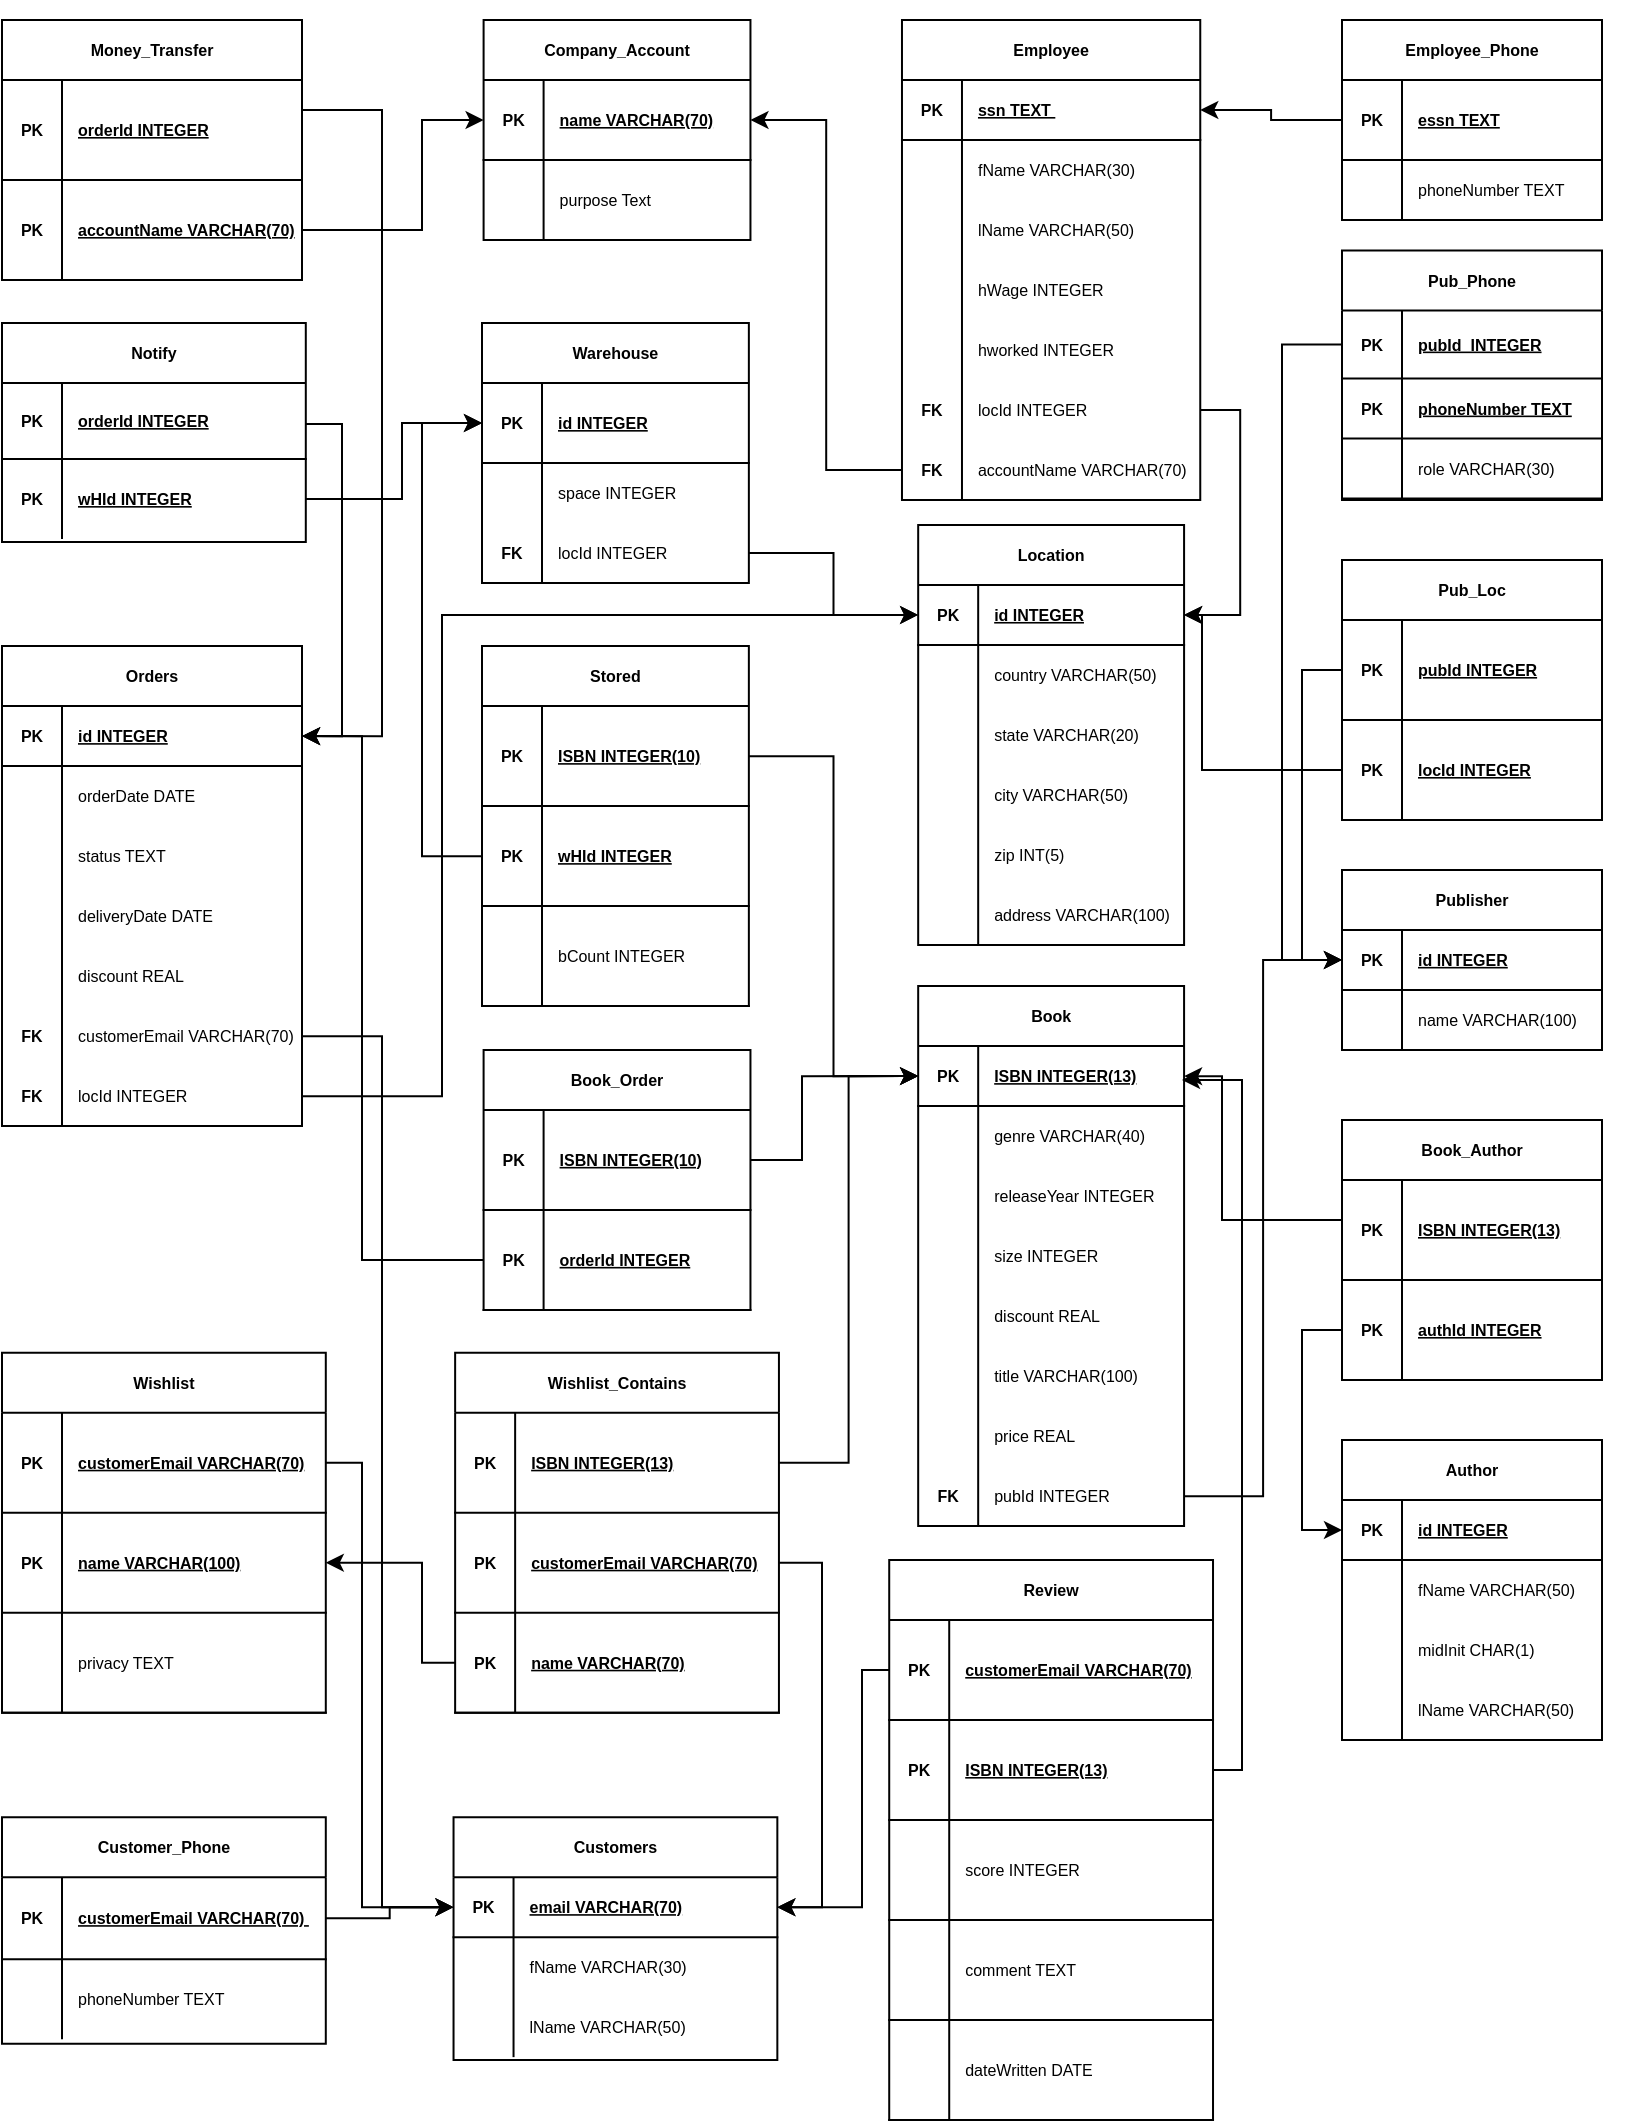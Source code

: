 <mxfile version="21.2.1" type="github">
  <diagram id="R2lEEEUBdFMjLlhIrx00" name="Page-1">
    <mxGraphModel dx="537" dy="827" grid="1" gridSize="10" guides="1" tooltips="1" connect="1" arrows="1" fold="1" page="1" pageScale="1" pageWidth="850" pageHeight="1100" math="0" shadow="0" extFonts="Permanent Marker^https://fonts.googleapis.com/css?family=Permanent+Marker">
      <root>
        <mxCell id="0" />
        <mxCell id="1" parent="0" />
        <mxCell id="G6CO95mOMbaTKaSD464G-3" value="" style="group;fontSize=8;" parent="1" vertex="1" connectable="0">
          <mxGeometry x="30" y="20" width="811.9" height="1060" as="geometry" />
        </mxCell>
        <mxCell id="C-vyLk0tnHw3VtMMgP7b-2" value="Orders" style="shape=table;startSize=30;container=1;collapsible=1;childLayout=tableLayout;fixedRows=1;rowLines=0;fontStyle=1;align=center;resizeLast=1;fontSize=8;" parent="G6CO95mOMbaTKaSD464G-3" vertex="1">
          <mxGeometry y="323.05" width="150" height="240" as="geometry" />
        </mxCell>
        <mxCell id="C-vyLk0tnHw3VtMMgP7b-3" value="" style="shape=partialRectangle;collapsible=0;dropTarget=0;pointerEvents=0;fillColor=none;points=[[0,0.5],[1,0.5]];portConstraint=eastwest;top=0;left=0;right=0;bottom=1;fontSize=8;" parent="C-vyLk0tnHw3VtMMgP7b-2" vertex="1">
          <mxGeometry y="30" width="150" height="30" as="geometry" />
        </mxCell>
        <mxCell id="C-vyLk0tnHw3VtMMgP7b-4" value="PK" style="shape=partialRectangle;overflow=hidden;connectable=0;fillColor=none;top=0;left=0;bottom=0;right=0;fontStyle=1;fontSize=8;" parent="C-vyLk0tnHw3VtMMgP7b-3" vertex="1">
          <mxGeometry width="30" height="30" as="geometry">
            <mxRectangle width="30" height="30" as="alternateBounds" />
          </mxGeometry>
        </mxCell>
        <mxCell id="C-vyLk0tnHw3VtMMgP7b-5" value="id INTEGER " style="shape=partialRectangle;overflow=hidden;connectable=0;fillColor=none;top=0;left=0;bottom=0;right=0;align=left;spacingLeft=6;fontStyle=5;fontSize=8;" parent="C-vyLk0tnHw3VtMMgP7b-3" vertex="1">
          <mxGeometry x="30" width="120" height="30" as="geometry">
            <mxRectangle width="120" height="30" as="alternateBounds" />
          </mxGeometry>
        </mxCell>
        <mxCell id="C-vyLk0tnHw3VtMMgP7b-6" value="" style="shape=partialRectangle;collapsible=0;dropTarget=0;pointerEvents=0;fillColor=none;points=[[0,0.5],[1,0.5]];portConstraint=eastwest;top=0;left=0;right=0;bottom=0;fontSize=8;" parent="C-vyLk0tnHw3VtMMgP7b-2" vertex="1">
          <mxGeometry y="60" width="150" height="30" as="geometry" />
        </mxCell>
        <mxCell id="C-vyLk0tnHw3VtMMgP7b-7" value="" style="shape=partialRectangle;overflow=hidden;connectable=0;fillColor=none;top=0;left=0;bottom=0;right=0;fontSize=8;" parent="C-vyLk0tnHw3VtMMgP7b-6" vertex="1">
          <mxGeometry width="30" height="30" as="geometry">
            <mxRectangle width="30" height="30" as="alternateBounds" />
          </mxGeometry>
        </mxCell>
        <mxCell id="C-vyLk0tnHw3VtMMgP7b-8" value="orderDate DATE" style="shape=partialRectangle;overflow=hidden;connectable=0;fillColor=none;top=0;left=0;bottom=0;right=0;align=left;spacingLeft=6;fontSize=8;" parent="C-vyLk0tnHw3VtMMgP7b-6" vertex="1">
          <mxGeometry x="30" width="120" height="30" as="geometry">
            <mxRectangle width="120" height="30" as="alternateBounds" />
          </mxGeometry>
        </mxCell>
        <mxCell id="C-vyLk0tnHw3VtMMgP7b-9" value="" style="shape=partialRectangle;collapsible=0;dropTarget=0;pointerEvents=0;fillColor=none;points=[[0,0.5],[1,0.5]];portConstraint=eastwest;top=0;left=0;right=0;bottom=0;fontSize=8;" parent="C-vyLk0tnHw3VtMMgP7b-2" vertex="1">
          <mxGeometry y="90" width="150" height="30" as="geometry" />
        </mxCell>
        <mxCell id="C-vyLk0tnHw3VtMMgP7b-10" value="" style="shape=partialRectangle;overflow=hidden;connectable=0;fillColor=none;top=0;left=0;bottom=0;right=0;fontSize=8;" parent="C-vyLk0tnHw3VtMMgP7b-9" vertex="1">
          <mxGeometry width="30" height="30" as="geometry">
            <mxRectangle width="30" height="30" as="alternateBounds" />
          </mxGeometry>
        </mxCell>
        <mxCell id="C-vyLk0tnHw3VtMMgP7b-11" value="status TEXT" style="shape=partialRectangle;overflow=hidden;connectable=0;fillColor=none;top=0;left=0;bottom=0;right=0;align=left;spacingLeft=6;fontSize=8;" parent="C-vyLk0tnHw3VtMMgP7b-9" vertex="1">
          <mxGeometry x="30" width="120" height="30" as="geometry">
            <mxRectangle width="120" height="30" as="alternateBounds" />
          </mxGeometry>
        </mxCell>
        <mxCell id="mAnv0WCr_a4lXYckBlH_-13" style="shape=partialRectangle;collapsible=0;dropTarget=0;pointerEvents=0;fillColor=none;points=[[0,0.5],[1,0.5]];portConstraint=eastwest;top=0;left=0;right=0;bottom=0;fontSize=8;" parent="C-vyLk0tnHw3VtMMgP7b-2" vertex="1">
          <mxGeometry y="120" width="150" height="30" as="geometry" />
        </mxCell>
        <mxCell id="mAnv0WCr_a4lXYckBlH_-14" style="shape=partialRectangle;overflow=hidden;connectable=0;fillColor=none;top=0;left=0;bottom=0;right=0;fontSize=8;" parent="mAnv0WCr_a4lXYckBlH_-13" vertex="1">
          <mxGeometry width="30" height="30" as="geometry">
            <mxRectangle width="30" height="30" as="alternateBounds" />
          </mxGeometry>
        </mxCell>
        <mxCell id="mAnv0WCr_a4lXYckBlH_-15" value="deliveryDate DATE" style="shape=partialRectangle;overflow=hidden;connectable=0;fillColor=none;top=0;left=0;bottom=0;right=0;align=left;spacingLeft=6;fontSize=8;" parent="mAnv0WCr_a4lXYckBlH_-13" vertex="1">
          <mxGeometry x="30" width="120" height="30" as="geometry">
            <mxRectangle width="120" height="30" as="alternateBounds" />
          </mxGeometry>
        </mxCell>
        <mxCell id="mAnv0WCr_a4lXYckBlH_-16" style="shape=partialRectangle;collapsible=0;dropTarget=0;pointerEvents=0;fillColor=none;points=[[0,0.5],[1,0.5]];portConstraint=eastwest;top=0;left=0;right=0;bottom=0;fontSize=8;" parent="C-vyLk0tnHw3VtMMgP7b-2" vertex="1">
          <mxGeometry y="150" width="150" height="30" as="geometry" />
        </mxCell>
        <mxCell id="mAnv0WCr_a4lXYckBlH_-17" style="shape=partialRectangle;overflow=hidden;connectable=0;fillColor=none;top=0;left=0;bottom=0;right=0;fontSize=8;" parent="mAnv0WCr_a4lXYckBlH_-16" vertex="1">
          <mxGeometry width="30" height="30" as="geometry">
            <mxRectangle width="30" height="30" as="alternateBounds" />
          </mxGeometry>
        </mxCell>
        <mxCell id="mAnv0WCr_a4lXYckBlH_-18" value="discount REAL " style="shape=partialRectangle;overflow=hidden;connectable=0;fillColor=none;top=0;left=0;bottom=0;right=0;align=left;spacingLeft=6;fontSize=8;" parent="mAnv0WCr_a4lXYckBlH_-16" vertex="1">
          <mxGeometry x="30" width="120" height="30" as="geometry">
            <mxRectangle width="120" height="30" as="alternateBounds" />
          </mxGeometry>
        </mxCell>
        <mxCell id="mAnv0WCr_a4lXYckBlH_-19" style="shape=partialRectangle;collapsible=0;dropTarget=0;pointerEvents=0;fillColor=none;points=[[0,0.5],[1,0.5]];portConstraint=eastwest;top=0;left=0;right=0;bottom=0;fontSize=8;" parent="C-vyLk0tnHw3VtMMgP7b-2" vertex="1">
          <mxGeometry y="180" width="150" height="30" as="geometry" />
        </mxCell>
        <mxCell id="mAnv0WCr_a4lXYckBlH_-20" value="FK" style="shape=partialRectangle;overflow=hidden;connectable=0;fillColor=none;top=0;left=0;bottom=0;right=0;fontStyle=1;fontSize=8;" parent="mAnv0WCr_a4lXYckBlH_-19" vertex="1">
          <mxGeometry width="30" height="30" as="geometry">
            <mxRectangle width="30" height="30" as="alternateBounds" />
          </mxGeometry>
        </mxCell>
        <mxCell id="mAnv0WCr_a4lXYckBlH_-21" value="customerEmail VARCHAR(70) " style="shape=partialRectangle;overflow=hidden;connectable=0;fillColor=none;top=0;left=0;bottom=0;right=0;align=left;spacingLeft=6;fontSize=8;" parent="mAnv0WCr_a4lXYckBlH_-19" vertex="1">
          <mxGeometry x="30" width="120" height="30" as="geometry">
            <mxRectangle width="120" height="30" as="alternateBounds" />
          </mxGeometry>
        </mxCell>
        <mxCell id="mAnv0WCr_a4lXYckBlH_-22" style="shape=partialRectangle;collapsible=0;dropTarget=0;pointerEvents=0;fillColor=none;points=[[0,0.5],[1,0.5]];portConstraint=eastwest;top=0;left=0;right=0;bottom=0;fontSize=8;" parent="C-vyLk0tnHw3VtMMgP7b-2" vertex="1">
          <mxGeometry y="210" width="150" height="30" as="geometry" />
        </mxCell>
        <mxCell id="mAnv0WCr_a4lXYckBlH_-23" value="FK" style="shape=partialRectangle;overflow=hidden;connectable=0;fillColor=none;top=0;left=0;bottom=0;right=0;fontStyle=1;fontSize=8;" parent="mAnv0WCr_a4lXYckBlH_-22" vertex="1">
          <mxGeometry width="30" height="30" as="geometry">
            <mxRectangle width="30" height="30" as="alternateBounds" />
          </mxGeometry>
        </mxCell>
        <mxCell id="mAnv0WCr_a4lXYckBlH_-24" value="locId INTEGER " style="shape=partialRectangle;overflow=hidden;connectable=0;fillColor=none;top=0;left=0;bottom=0;right=0;align=left;spacingLeft=6;fontSize=8;" parent="mAnv0WCr_a4lXYckBlH_-22" vertex="1">
          <mxGeometry x="30" width="120" height="30" as="geometry">
            <mxRectangle width="120" height="30" as="alternateBounds" />
          </mxGeometry>
        </mxCell>
        <mxCell id="C-vyLk0tnHw3VtMMgP7b-13" value="Location" style="shape=table;startSize=30;container=1;collapsible=1;childLayout=tableLayout;fixedRows=1;rowLines=0;fontStyle=1;align=center;resizeLast=1;fontSize=8;" parent="G6CO95mOMbaTKaSD464G-3" vertex="1">
          <mxGeometry x="458.09" y="262.48" width="132.95" height="210" as="geometry" />
        </mxCell>
        <mxCell id="C-vyLk0tnHw3VtMMgP7b-14" value="" style="shape=partialRectangle;collapsible=0;dropTarget=0;pointerEvents=0;fillColor=none;points=[[0,0.5],[1,0.5]];portConstraint=eastwest;top=0;left=0;right=0;bottom=1;fontSize=8;" parent="C-vyLk0tnHw3VtMMgP7b-13" vertex="1">
          <mxGeometry y="30" width="132.95" height="30" as="geometry" />
        </mxCell>
        <mxCell id="C-vyLk0tnHw3VtMMgP7b-15" value="PK" style="shape=partialRectangle;overflow=hidden;connectable=0;fillColor=none;top=0;left=0;bottom=0;right=0;fontStyle=1;fontSize=8;" parent="C-vyLk0tnHw3VtMMgP7b-14" vertex="1">
          <mxGeometry width="30" height="30" as="geometry">
            <mxRectangle width="30" height="30" as="alternateBounds" />
          </mxGeometry>
        </mxCell>
        <mxCell id="C-vyLk0tnHw3VtMMgP7b-16" value="id INTEGER" style="shape=partialRectangle;overflow=hidden;connectable=0;fillColor=none;top=0;left=0;bottom=0;right=0;align=left;spacingLeft=6;fontStyle=5;fontSize=8;" parent="C-vyLk0tnHw3VtMMgP7b-14" vertex="1">
          <mxGeometry x="30" width="102.95" height="30" as="geometry">
            <mxRectangle width="102.95" height="30" as="alternateBounds" />
          </mxGeometry>
        </mxCell>
        <mxCell id="C-vyLk0tnHw3VtMMgP7b-17" value="" style="shape=partialRectangle;collapsible=0;dropTarget=0;pointerEvents=0;fillColor=none;points=[[0,0.5],[1,0.5]];portConstraint=eastwest;top=0;left=0;right=0;bottom=0;fontSize=8;" parent="C-vyLk0tnHw3VtMMgP7b-13" vertex="1">
          <mxGeometry y="60" width="132.95" height="30" as="geometry" />
        </mxCell>
        <mxCell id="C-vyLk0tnHw3VtMMgP7b-18" value="" style="shape=partialRectangle;overflow=hidden;connectable=0;fillColor=none;top=0;left=0;bottom=0;right=0;fontSize=8;" parent="C-vyLk0tnHw3VtMMgP7b-17" vertex="1">
          <mxGeometry width="30" height="30" as="geometry">
            <mxRectangle width="30" height="30" as="alternateBounds" />
          </mxGeometry>
        </mxCell>
        <mxCell id="C-vyLk0tnHw3VtMMgP7b-19" value="country VARCHAR(50) " style="shape=partialRectangle;overflow=hidden;connectable=0;fillColor=none;top=0;left=0;bottom=0;right=0;align=left;spacingLeft=6;fontSize=8;" parent="C-vyLk0tnHw3VtMMgP7b-17" vertex="1">
          <mxGeometry x="30" width="102.95" height="30" as="geometry">
            <mxRectangle width="102.95" height="30" as="alternateBounds" />
          </mxGeometry>
        </mxCell>
        <mxCell id="C-vyLk0tnHw3VtMMgP7b-20" value="" style="shape=partialRectangle;collapsible=0;dropTarget=0;pointerEvents=0;fillColor=none;points=[[0,0.5],[1,0.5]];portConstraint=eastwest;top=0;left=0;right=0;bottom=0;fontSize=8;" parent="C-vyLk0tnHw3VtMMgP7b-13" vertex="1">
          <mxGeometry y="90" width="132.95" height="30" as="geometry" />
        </mxCell>
        <mxCell id="C-vyLk0tnHw3VtMMgP7b-21" value="" style="shape=partialRectangle;overflow=hidden;connectable=0;fillColor=none;top=0;left=0;bottom=0;right=0;fontSize=8;" parent="C-vyLk0tnHw3VtMMgP7b-20" vertex="1">
          <mxGeometry width="30" height="30" as="geometry">
            <mxRectangle width="30" height="30" as="alternateBounds" />
          </mxGeometry>
        </mxCell>
        <mxCell id="C-vyLk0tnHw3VtMMgP7b-22" value="state VARCHAR(20)" style="shape=partialRectangle;overflow=hidden;connectable=0;fillColor=none;top=0;left=0;bottom=0;right=0;align=left;spacingLeft=6;fontSize=8;" parent="C-vyLk0tnHw3VtMMgP7b-20" vertex="1">
          <mxGeometry x="30" width="102.95" height="30" as="geometry">
            <mxRectangle width="102.95" height="30" as="alternateBounds" />
          </mxGeometry>
        </mxCell>
        <mxCell id="C3SBwYamtGbJq8CMki5O-340" style="shape=partialRectangle;collapsible=0;dropTarget=0;pointerEvents=0;fillColor=none;points=[[0,0.5],[1,0.5]];portConstraint=eastwest;top=0;left=0;right=0;bottom=0;fontSize=8;" parent="C-vyLk0tnHw3VtMMgP7b-13" vertex="1">
          <mxGeometry y="120" width="132.95" height="30" as="geometry" />
        </mxCell>
        <mxCell id="C3SBwYamtGbJq8CMki5O-341" style="shape=partialRectangle;overflow=hidden;connectable=0;fillColor=none;top=0;left=0;bottom=0;right=0;fontSize=8;" parent="C3SBwYamtGbJq8CMki5O-340" vertex="1">
          <mxGeometry width="30" height="30" as="geometry">
            <mxRectangle width="30" height="30" as="alternateBounds" />
          </mxGeometry>
        </mxCell>
        <mxCell id="C3SBwYamtGbJq8CMki5O-342" value="city VARCHAR(50)" style="shape=partialRectangle;overflow=hidden;connectable=0;fillColor=none;top=0;left=0;bottom=0;right=0;align=left;spacingLeft=6;fontSize=8;" parent="C3SBwYamtGbJq8CMki5O-340" vertex="1">
          <mxGeometry x="30" width="102.95" height="30" as="geometry">
            <mxRectangle width="102.95" height="30" as="alternateBounds" />
          </mxGeometry>
        </mxCell>
        <mxCell id="C3SBwYamtGbJq8CMki5O-346" style="shape=partialRectangle;collapsible=0;dropTarget=0;pointerEvents=0;fillColor=none;points=[[0,0.5],[1,0.5]];portConstraint=eastwest;top=0;left=0;right=0;bottom=0;fontSize=8;" parent="C-vyLk0tnHw3VtMMgP7b-13" vertex="1">
          <mxGeometry y="150" width="132.95" height="30" as="geometry" />
        </mxCell>
        <mxCell id="C3SBwYamtGbJq8CMki5O-347" style="shape=partialRectangle;overflow=hidden;connectable=0;fillColor=none;top=0;left=0;bottom=0;right=0;fontSize=8;" parent="C3SBwYamtGbJq8CMki5O-346" vertex="1">
          <mxGeometry width="30" height="30" as="geometry">
            <mxRectangle width="30" height="30" as="alternateBounds" />
          </mxGeometry>
        </mxCell>
        <mxCell id="C3SBwYamtGbJq8CMki5O-348" value="zip INT(5)" style="shape=partialRectangle;overflow=hidden;connectable=0;fillColor=none;top=0;left=0;bottom=0;right=0;align=left;spacingLeft=6;fontSize=8;" parent="C3SBwYamtGbJq8CMki5O-346" vertex="1">
          <mxGeometry x="30" width="102.95" height="30" as="geometry">
            <mxRectangle width="102.95" height="30" as="alternateBounds" />
          </mxGeometry>
        </mxCell>
        <mxCell id="C3SBwYamtGbJq8CMki5O-343" style="shape=partialRectangle;collapsible=0;dropTarget=0;pointerEvents=0;fillColor=none;points=[[0,0.5],[1,0.5]];portConstraint=eastwest;top=0;left=0;right=0;bottom=0;fontSize=8;" parent="C-vyLk0tnHw3VtMMgP7b-13" vertex="1">
          <mxGeometry y="180" width="132.95" height="30" as="geometry" />
        </mxCell>
        <mxCell id="C3SBwYamtGbJq8CMki5O-344" style="shape=partialRectangle;overflow=hidden;connectable=0;fillColor=none;top=0;left=0;bottom=0;right=0;fontSize=8;" parent="C3SBwYamtGbJq8CMki5O-343" vertex="1">
          <mxGeometry width="30" height="30" as="geometry">
            <mxRectangle width="30" height="30" as="alternateBounds" />
          </mxGeometry>
        </mxCell>
        <mxCell id="C3SBwYamtGbJq8CMki5O-345" value="address VARCHAR(100) " style="shape=partialRectangle;overflow=hidden;connectable=0;fillColor=none;top=0;left=0;bottom=0;right=0;align=left;spacingLeft=6;fontSize=8;" parent="C3SBwYamtGbJq8CMki5O-343" vertex="1">
          <mxGeometry x="30" width="102.95" height="30" as="geometry">
            <mxRectangle width="102.95" height="30" as="alternateBounds" />
          </mxGeometry>
        </mxCell>
        <mxCell id="C-vyLk0tnHw3VtMMgP7b-23" value="Customers" style="shape=table;startSize=30;container=1;collapsible=1;childLayout=tableLayout;fixedRows=1;rowLines=0;fontStyle=1;align=center;resizeLast=1;fontSize=8;" parent="G6CO95mOMbaTKaSD464G-3" vertex="1">
          <mxGeometry x="225.77" y="908.57" width="161.9" height="121.43" as="geometry" />
        </mxCell>
        <mxCell id="C-vyLk0tnHw3VtMMgP7b-24" value="" style="shape=partialRectangle;collapsible=0;dropTarget=0;pointerEvents=0;fillColor=none;points=[[0,0.5],[1,0.5]];portConstraint=eastwest;top=0;left=0;right=0;bottom=1;fontSize=8;" parent="C-vyLk0tnHw3VtMMgP7b-23" vertex="1">
          <mxGeometry y="30" width="161.9" height="30" as="geometry" />
        </mxCell>
        <mxCell id="C-vyLk0tnHw3VtMMgP7b-25" value="PK" style="shape=partialRectangle;overflow=hidden;connectable=0;fillColor=none;top=0;left=0;bottom=0;right=0;fontStyle=1;fontSize=8;" parent="C-vyLk0tnHw3VtMMgP7b-24" vertex="1">
          <mxGeometry width="30" height="30" as="geometry">
            <mxRectangle width="30" height="30" as="alternateBounds" />
          </mxGeometry>
        </mxCell>
        <mxCell id="C-vyLk0tnHw3VtMMgP7b-26" value="email VARCHAR(70) " style="shape=partialRectangle;overflow=hidden;connectable=0;fillColor=none;top=0;left=0;bottom=0;right=0;align=left;spacingLeft=6;fontStyle=5;fontSize=8;" parent="C-vyLk0tnHw3VtMMgP7b-24" vertex="1">
          <mxGeometry x="30" width="131.9" height="30" as="geometry">
            <mxRectangle width="131.9" height="30" as="alternateBounds" />
          </mxGeometry>
        </mxCell>
        <mxCell id="C-vyLk0tnHw3VtMMgP7b-27" value="" style="shape=partialRectangle;collapsible=0;dropTarget=0;pointerEvents=0;fillColor=none;points=[[0,0.5],[1,0.5]];portConstraint=eastwest;top=0;left=0;right=0;bottom=0;fontSize=8;" parent="C-vyLk0tnHw3VtMMgP7b-23" vertex="1">
          <mxGeometry y="60" width="161.9" height="30" as="geometry" />
        </mxCell>
        <mxCell id="C-vyLk0tnHw3VtMMgP7b-28" value="" style="shape=partialRectangle;overflow=hidden;connectable=0;fillColor=none;top=0;left=0;bottom=0;right=0;fontSize=8;" parent="C-vyLk0tnHw3VtMMgP7b-27" vertex="1">
          <mxGeometry width="30" height="30" as="geometry">
            <mxRectangle width="30" height="30" as="alternateBounds" />
          </mxGeometry>
        </mxCell>
        <mxCell id="C-vyLk0tnHw3VtMMgP7b-29" value="fName VARCHAR(30) " style="shape=partialRectangle;overflow=hidden;connectable=0;fillColor=none;top=0;left=0;bottom=0;right=0;align=left;spacingLeft=6;fontSize=8;" parent="C-vyLk0tnHw3VtMMgP7b-27" vertex="1">
          <mxGeometry x="30" width="131.9" height="30" as="geometry">
            <mxRectangle width="131.9" height="30" as="alternateBounds" />
          </mxGeometry>
        </mxCell>
        <mxCell id="C3SBwYamtGbJq8CMki5O-383" style="shape=partialRectangle;collapsible=0;dropTarget=0;pointerEvents=0;fillColor=none;points=[[0,0.5],[1,0.5]];portConstraint=eastwest;top=0;left=0;right=0;bottom=0;fontSize=8;" parent="C-vyLk0tnHw3VtMMgP7b-23" vertex="1">
          <mxGeometry y="90" width="161.9" height="30" as="geometry" />
        </mxCell>
        <mxCell id="C3SBwYamtGbJq8CMki5O-384" style="shape=partialRectangle;overflow=hidden;connectable=0;fillColor=none;top=0;left=0;bottom=0;right=0;fontSize=8;" parent="C3SBwYamtGbJq8CMki5O-383" vertex="1">
          <mxGeometry width="30" height="30" as="geometry">
            <mxRectangle width="30" height="30" as="alternateBounds" />
          </mxGeometry>
        </mxCell>
        <mxCell id="C3SBwYamtGbJq8CMki5O-385" value="lName VARCHAR(50) " style="shape=partialRectangle;overflow=hidden;connectable=0;fillColor=none;top=0;left=0;bottom=0;right=0;align=left;spacingLeft=6;fontSize=8;" parent="C3SBwYamtGbJq8CMki5O-383" vertex="1">
          <mxGeometry x="30" width="131.9" height="30" as="geometry">
            <mxRectangle width="131.9" height="30" as="alternateBounds" />
          </mxGeometry>
        </mxCell>
        <mxCell id="C3SBwYamtGbJq8CMki5O-351" value="Company_Account" style="shape=table;startSize=30;container=1;collapsible=1;childLayout=tableLayout;fixedRows=1;rowLines=0;fontStyle=1;align=center;resizeLast=1;fontSize=8;" parent="G6CO95mOMbaTKaSD464G-3" vertex="1">
          <mxGeometry x="240.8" y="10" width="133.43" height="110" as="geometry" />
        </mxCell>
        <mxCell id="C3SBwYamtGbJq8CMki5O-352" value="" style="shape=partialRectangle;collapsible=0;dropTarget=0;pointerEvents=0;fillColor=none;points=[[0,0.5],[1,0.5]];portConstraint=eastwest;top=0;left=0;right=0;bottom=1;fontSize=8;" parent="C3SBwYamtGbJq8CMki5O-351" vertex="1">
          <mxGeometry y="30" width="133.43" height="40" as="geometry" />
        </mxCell>
        <mxCell id="C3SBwYamtGbJq8CMki5O-353" value="PK" style="shape=partialRectangle;overflow=hidden;connectable=0;fillColor=none;top=0;left=0;bottom=0;right=0;fontStyle=1;fontSize=8;" parent="C3SBwYamtGbJq8CMki5O-352" vertex="1">
          <mxGeometry width="30" height="40" as="geometry">
            <mxRectangle width="30" height="40" as="alternateBounds" />
          </mxGeometry>
        </mxCell>
        <mxCell id="C3SBwYamtGbJq8CMki5O-354" value="name VARCHAR(70)" style="shape=partialRectangle;overflow=hidden;connectable=0;fillColor=none;top=0;left=0;bottom=0;right=0;align=left;spacingLeft=6;fontStyle=5;fontSize=8;" parent="C3SBwYamtGbJq8CMki5O-352" vertex="1">
          <mxGeometry x="30" width="103.43" height="40" as="geometry">
            <mxRectangle width="103.43" height="40" as="alternateBounds" />
          </mxGeometry>
        </mxCell>
        <mxCell id="C3SBwYamtGbJq8CMki5O-355" value="" style="shape=partialRectangle;collapsible=0;dropTarget=0;pointerEvents=0;fillColor=none;points=[[0,0.5],[1,0.5]];portConstraint=eastwest;top=0;left=0;right=0;bottom=0;fontSize=8;" parent="C3SBwYamtGbJq8CMki5O-351" vertex="1">
          <mxGeometry y="70" width="133.43" height="40" as="geometry" />
        </mxCell>
        <mxCell id="C3SBwYamtGbJq8CMki5O-356" value="" style="shape=partialRectangle;overflow=hidden;connectable=0;fillColor=none;top=0;left=0;bottom=0;right=0;fontSize=8;" parent="C3SBwYamtGbJq8CMki5O-355" vertex="1">
          <mxGeometry width="30" height="40" as="geometry">
            <mxRectangle width="30" height="40" as="alternateBounds" />
          </mxGeometry>
        </mxCell>
        <mxCell id="C3SBwYamtGbJq8CMki5O-357" value="purpose Text " style="shape=partialRectangle;overflow=hidden;connectable=0;fillColor=none;top=0;left=0;bottom=0;right=0;align=left;spacingLeft=6;fontSize=8;" parent="C3SBwYamtGbJq8CMki5O-355" vertex="1">
          <mxGeometry x="30" width="103.43" height="40" as="geometry">
            <mxRectangle width="103.43" height="40" as="alternateBounds" />
          </mxGeometry>
        </mxCell>
        <mxCell id="C3SBwYamtGbJq8CMki5O-361" value="Customer_Phone" style="shape=table;startSize=30;container=1;collapsible=1;childLayout=tableLayout;fixedRows=1;rowLines=0;fontStyle=1;align=center;resizeLast=1;fontSize=8;" parent="G6CO95mOMbaTKaSD464G-3" vertex="1">
          <mxGeometry y="908.57" width="161.9" height="113.29" as="geometry" />
        </mxCell>
        <mxCell id="C3SBwYamtGbJq8CMki5O-362" value="" style="shape=partialRectangle;collapsible=0;dropTarget=0;pointerEvents=0;fillColor=none;points=[[0,0.5],[1,0.5]];portConstraint=eastwest;top=0;left=0;right=0;bottom=1;fontSize=8;" parent="C3SBwYamtGbJq8CMki5O-361" vertex="1">
          <mxGeometry y="30" width="161.9" height="41" as="geometry" />
        </mxCell>
        <mxCell id="C3SBwYamtGbJq8CMki5O-363" value="PK" style="shape=partialRectangle;overflow=hidden;connectable=0;fillColor=none;top=0;left=0;bottom=0;right=0;fontStyle=1;fontSize=8;" parent="C3SBwYamtGbJq8CMki5O-362" vertex="1">
          <mxGeometry width="30" height="41" as="geometry">
            <mxRectangle width="30" height="41" as="alternateBounds" />
          </mxGeometry>
        </mxCell>
        <mxCell id="C3SBwYamtGbJq8CMki5O-364" value="customerEmail VARCHAR(70) " style="shape=partialRectangle;overflow=hidden;connectable=0;fillColor=none;top=0;left=0;bottom=0;right=0;align=left;spacingLeft=6;fontStyle=5;fontSize=8;" parent="C3SBwYamtGbJq8CMki5O-362" vertex="1">
          <mxGeometry x="30" width="131.9" height="41" as="geometry">
            <mxRectangle width="131.9" height="41" as="alternateBounds" />
          </mxGeometry>
        </mxCell>
        <mxCell id="C3SBwYamtGbJq8CMki5O-365" value="" style="shape=partialRectangle;collapsible=0;dropTarget=0;pointerEvents=0;fillColor=none;points=[[0,0.5],[1,0.5]];portConstraint=eastwest;top=0;left=0;right=0;bottom=0;fontSize=8;" parent="C3SBwYamtGbJq8CMki5O-361" vertex="1">
          <mxGeometry y="71" width="161.9" height="40" as="geometry" />
        </mxCell>
        <mxCell id="C3SBwYamtGbJq8CMki5O-366" value="" style="shape=partialRectangle;overflow=hidden;connectable=0;fillColor=none;top=0;left=0;bottom=0;right=0;fontSize=8;" parent="C3SBwYamtGbJq8CMki5O-365" vertex="1">
          <mxGeometry width="30" height="40" as="geometry">
            <mxRectangle width="30" height="40" as="alternateBounds" />
          </mxGeometry>
        </mxCell>
        <mxCell id="C3SBwYamtGbJq8CMki5O-367" value="phoneNumber TEXT" style="shape=partialRectangle;overflow=hidden;connectable=0;fillColor=none;top=0;left=0;bottom=0;right=0;align=left;spacingLeft=6;fontSize=8;" parent="C3SBwYamtGbJq8CMki5O-365" vertex="1">
          <mxGeometry x="30" width="131.9" height="40" as="geometry">
            <mxRectangle width="131.9" height="40" as="alternateBounds" />
          </mxGeometry>
        </mxCell>
        <mxCell id="C3SBwYamtGbJq8CMki5O-371" value="Publisher" style="shape=table;startSize=30;container=1;collapsible=1;childLayout=tableLayout;fixedRows=1;rowLines=0;fontStyle=1;align=center;resizeLast=1;fontSize=8;" parent="G6CO95mOMbaTKaSD464G-3" vertex="1">
          <mxGeometry x="670" y="434.95" width="130.0" height="90" as="geometry" />
        </mxCell>
        <mxCell id="C3SBwYamtGbJq8CMki5O-372" value="" style="shape=partialRectangle;collapsible=0;dropTarget=0;pointerEvents=0;fillColor=none;points=[[0,0.5],[1,0.5]];portConstraint=eastwest;top=0;left=0;right=0;bottom=1;fontSize=8;" parent="C3SBwYamtGbJq8CMki5O-371" vertex="1">
          <mxGeometry y="30" width="130.0" height="30" as="geometry" />
        </mxCell>
        <mxCell id="C3SBwYamtGbJq8CMki5O-373" value="PK" style="shape=partialRectangle;overflow=hidden;connectable=0;fillColor=none;top=0;left=0;bottom=0;right=0;fontStyle=1;fontSize=8;" parent="C3SBwYamtGbJq8CMki5O-372" vertex="1">
          <mxGeometry width="30" height="30" as="geometry">
            <mxRectangle width="30" height="30" as="alternateBounds" />
          </mxGeometry>
        </mxCell>
        <mxCell id="C3SBwYamtGbJq8CMki5O-374" value="id INTEGER" style="shape=partialRectangle;overflow=hidden;connectable=0;fillColor=none;top=0;left=0;bottom=0;right=0;align=left;spacingLeft=6;fontStyle=5;fontSize=8;" parent="C3SBwYamtGbJq8CMki5O-372" vertex="1">
          <mxGeometry x="30" width="100.0" height="30" as="geometry">
            <mxRectangle width="100.0" height="30" as="alternateBounds" />
          </mxGeometry>
        </mxCell>
        <mxCell id="C3SBwYamtGbJq8CMki5O-375" value="" style="shape=partialRectangle;collapsible=0;dropTarget=0;pointerEvents=0;fillColor=none;points=[[0,0.5],[1,0.5]];portConstraint=eastwest;top=0;left=0;right=0;bottom=0;fontSize=8;" parent="C3SBwYamtGbJq8CMki5O-371" vertex="1">
          <mxGeometry y="60" width="130.0" height="30" as="geometry" />
        </mxCell>
        <mxCell id="C3SBwYamtGbJq8CMki5O-376" value="" style="shape=partialRectangle;overflow=hidden;connectable=0;fillColor=none;top=0;left=0;bottom=0;right=0;fontSize=8;" parent="C3SBwYamtGbJq8CMki5O-375" vertex="1">
          <mxGeometry width="30" height="30" as="geometry">
            <mxRectangle width="30" height="30" as="alternateBounds" />
          </mxGeometry>
        </mxCell>
        <mxCell id="C3SBwYamtGbJq8CMki5O-377" value="name VARCHAR(100) " style="shape=partialRectangle;overflow=hidden;connectable=0;fillColor=none;top=0;left=0;bottom=0;right=0;align=left;spacingLeft=6;fontSize=8;" parent="C3SBwYamtGbJq8CMki5O-375" vertex="1">
          <mxGeometry x="30" width="100.0" height="30" as="geometry">
            <mxRectangle width="100.0" height="30" as="alternateBounds" />
          </mxGeometry>
        </mxCell>
        <mxCell id="C3SBwYamtGbJq8CMki5O-390" value="Book" style="shape=table;startSize=30;container=1;collapsible=1;childLayout=tableLayout;fixedRows=1;rowLines=0;fontStyle=1;align=center;resizeLast=1;fontSize=8;" parent="G6CO95mOMbaTKaSD464G-3" vertex="1">
          <mxGeometry x="458.09" y="493.05" width="132.95" height="270" as="geometry" />
        </mxCell>
        <mxCell id="C3SBwYamtGbJq8CMki5O-391" value="" style="shape=partialRectangle;collapsible=0;dropTarget=0;pointerEvents=0;fillColor=none;points=[[0,0.5],[1,0.5]];portConstraint=eastwest;top=0;left=0;right=0;bottom=1;fontSize=8;" parent="C3SBwYamtGbJq8CMki5O-390" vertex="1">
          <mxGeometry y="30" width="132.95" height="30" as="geometry" />
        </mxCell>
        <mxCell id="C3SBwYamtGbJq8CMki5O-392" value="PK" style="shape=partialRectangle;overflow=hidden;connectable=0;fillColor=none;top=0;left=0;bottom=0;right=0;fontStyle=1;fontSize=8;" parent="C3SBwYamtGbJq8CMki5O-391" vertex="1">
          <mxGeometry width="30" height="30" as="geometry">
            <mxRectangle width="30" height="30" as="alternateBounds" />
          </mxGeometry>
        </mxCell>
        <mxCell id="C3SBwYamtGbJq8CMki5O-393" value="ISBN INTEGER(13)" style="shape=partialRectangle;overflow=hidden;connectable=0;fillColor=none;top=0;left=0;bottom=0;right=0;align=left;spacingLeft=6;fontStyle=5;fontSize=8;" parent="C3SBwYamtGbJq8CMki5O-391" vertex="1">
          <mxGeometry x="30" width="102.95" height="30" as="geometry">
            <mxRectangle width="102.95" height="30" as="alternateBounds" />
          </mxGeometry>
        </mxCell>
        <mxCell id="C3SBwYamtGbJq8CMki5O-394" value="" style="shape=partialRectangle;collapsible=0;dropTarget=0;pointerEvents=0;fillColor=none;points=[[0,0.5],[1,0.5]];portConstraint=eastwest;top=0;left=0;right=0;bottom=0;fontSize=8;" parent="C3SBwYamtGbJq8CMki5O-390" vertex="1">
          <mxGeometry y="60" width="132.95" height="30" as="geometry" />
        </mxCell>
        <mxCell id="C3SBwYamtGbJq8CMki5O-395" value="" style="shape=partialRectangle;overflow=hidden;connectable=0;fillColor=none;top=0;left=0;bottom=0;right=0;fontSize=8;" parent="C3SBwYamtGbJq8CMki5O-394" vertex="1">
          <mxGeometry width="30" height="30" as="geometry">
            <mxRectangle width="30" height="30" as="alternateBounds" />
          </mxGeometry>
        </mxCell>
        <mxCell id="C3SBwYamtGbJq8CMki5O-396" value="genre VARCHAR(40)" style="shape=partialRectangle;overflow=hidden;connectable=0;fillColor=none;top=0;left=0;bottom=0;right=0;align=left;spacingLeft=6;fontSize=8;" parent="C3SBwYamtGbJq8CMki5O-394" vertex="1">
          <mxGeometry x="30" width="102.95" height="30" as="geometry">
            <mxRectangle width="102.95" height="30" as="alternateBounds" />
          </mxGeometry>
        </mxCell>
        <mxCell id="C3SBwYamtGbJq8CMki5O-397" value="" style="shape=partialRectangle;collapsible=0;dropTarget=0;pointerEvents=0;fillColor=none;points=[[0,0.5],[1,0.5]];portConstraint=eastwest;top=0;left=0;right=0;bottom=0;fontSize=8;" parent="C3SBwYamtGbJq8CMki5O-390" vertex="1">
          <mxGeometry y="90" width="132.95" height="30" as="geometry" />
        </mxCell>
        <mxCell id="C3SBwYamtGbJq8CMki5O-398" value="" style="shape=partialRectangle;overflow=hidden;connectable=0;fillColor=none;top=0;left=0;bottom=0;right=0;fontSize=8;" parent="C3SBwYamtGbJq8CMki5O-397" vertex="1">
          <mxGeometry width="30" height="30" as="geometry">
            <mxRectangle width="30" height="30" as="alternateBounds" />
          </mxGeometry>
        </mxCell>
        <mxCell id="C3SBwYamtGbJq8CMki5O-399" value="releaseYear INTEGER" style="shape=partialRectangle;overflow=hidden;connectable=0;fillColor=none;top=0;left=0;bottom=0;right=0;align=left;spacingLeft=6;fontSize=8;" parent="C3SBwYamtGbJq8CMki5O-397" vertex="1">
          <mxGeometry x="30" width="102.95" height="30" as="geometry">
            <mxRectangle width="102.95" height="30" as="alternateBounds" />
          </mxGeometry>
        </mxCell>
        <mxCell id="C3SBwYamtGbJq8CMki5O-400" style="shape=partialRectangle;collapsible=0;dropTarget=0;pointerEvents=0;fillColor=none;points=[[0,0.5],[1,0.5]];portConstraint=eastwest;top=0;left=0;right=0;bottom=0;fontSize=8;" parent="C3SBwYamtGbJq8CMki5O-390" vertex="1">
          <mxGeometry y="120" width="132.95" height="30" as="geometry" />
        </mxCell>
        <mxCell id="C3SBwYamtGbJq8CMki5O-401" style="shape=partialRectangle;overflow=hidden;connectable=0;fillColor=none;top=0;left=0;bottom=0;right=0;fontSize=8;" parent="C3SBwYamtGbJq8CMki5O-400" vertex="1">
          <mxGeometry width="30" height="30" as="geometry">
            <mxRectangle width="30" height="30" as="alternateBounds" />
          </mxGeometry>
        </mxCell>
        <mxCell id="C3SBwYamtGbJq8CMki5O-402" value="size INTEGER" style="shape=partialRectangle;overflow=hidden;connectable=0;fillColor=none;top=0;left=0;bottom=0;right=0;align=left;spacingLeft=6;fontSize=8;" parent="C3SBwYamtGbJq8CMki5O-400" vertex="1">
          <mxGeometry x="30" width="102.95" height="30" as="geometry">
            <mxRectangle width="102.95" height="30" as="alternateBounds" />
          </mxGeometry>
        </mxCell>
        <mxCell id="C3SBwYamtGbJq8CMki5O-403" style="shape=partialRectangle;collapsible=0;dropTarget=0;pointerEvents=0;fillColor=none;points=[[0,0.5],[1,0.5]];portConstraint=eastwest;top=0;left=0;right=0;bottom=0;fontSize=8;" parent="C3SBwYamtGbJq8CMki5O-390" vertex="1">
          <mxGeometry y="150" width="132.95" height="30" as="geometry" />
        </mxCell>
        <mxCell id="C3SBwYamtGbJq8CMki5O-404" style="shape=partialRectangle;overflow=hidden;connectable=0;fillColor=none;top=0;left=0;bottom=0;right=0;fontSize=8;" parent="C3SBwYamtGbJq8CMki5O-403" vertex="1">
          <mxGeometry width="30" height="30" as="geometry">
            <mxRectangle width="30" height="30" as="alternateBounds" />
          </mxGeometry>
        </mxCell>
        <mxCell id="C3SBwYamtGbJq8CMki5O-405" value="discount REAL " style="shape=partialRectangle;overflow=hidden;connectable=0;fillColor=none;top=0;left=0;bottom=0;right=0;align=left;spacingLeft=6;fontSize=8;" parent="C3SBwYamtGbJq8CMki5O-403" vertex="1">
          <mxGeometry x="30" width="102.95" height="30" as="geometry">
            <mxRectangle width="102.95" height="30" as="alternateBounds" />
          </mxGeometry>
        </mxCell>
        <mxCell id="C3SBwYamtGbJq8CMki5O-406" style="shape=partialRectangle;collapsible=0;dropTarget=0;pointerEvents=0;fillColor=none;points=[[0,0.5],[1,0.5]];portConstraint=eastwest;top=0;left=0;right=0;bottom=0;fontSize=8;" parent="C3SBwYamtGbJq8CMki5O-390" vertex="1">
          <mxGeometry y="180" width="132.95" height="30" as="geometry" />
        </mxCell>
        <mxCell id="C3SBwYamtGbJq8CMki5O-407" style="shape=partialRectangle;overflow=hidden;connectable=0;fillColor=none;top=0;left=0;bottom=0;right=0;fontSize=8;" parent="C3SBwYamtGbJq8CMki5O-406" vertex="1">
          <mxGeometry width="30" height="30" as="geometry">
            <mxRectangle width="30" height="30" as="alternateBounds" />
          </mxGeometry>
        </mxCell>
        <mxCell id="C3SBwYamtGbJq8CMki5O-408" value="title VARCHAR(100) " style="shape=partialRectangle;overflow=hidden;connectable=0;fillColor=none;top=0;left=0;bottom=0;right=0;align=left;spacingLeft=6;fontSize=8;" parent="C3SBwYamtGbJq8CMki5O-406" vertex="1">
          <mxGeometry x="30" width="102.95" height="30" as="geometry">
            <mxRectangle width="102.95" height="30" as="alternateBounds" />
          </mxGeometry>
        </mxCell>
        <mxCell id="C3SBwYamtGbJq8CMki5O-412" style="shape=partialRectangle;collapsible=0;dropTarget=0;pointerEvents=0;fillColor=none;points=[[0,0.5],[1,0.5]];portConstraint=eastwest;top=0;left=0;right=0;bottom=0;fontSize=8;" parent="C3SBwYamtGbJq8CMki5O-390" vertex="1">
          <mxGeometry y="210" width="132.95" height="30" as="geometry" />
        </mxCell>
        <mxCell id="C3SBwYamtGbJq8CMki5O-413" style="shape=partialRectangle;overflow=hidden;connectable=0;fillColor=none;top=0;left=0;bottom=0;right=0;fontSize=8;" parent="C3SBwYamtGbJq8CMki5O-412" vertex="1">
          <mxGeometry width="30" height="30" as="geometry">
            <mxRectangle width="30" height="30" as="alternateBounds" />
          </mxGeometry>
        </mxCell>
        <mxCell id="C3SBwYamtGbJq8CMki5O-414" value="price REAL" style="shape=partialRectangle;overflow=hidden;connectable=0;fillColor=none;top=0;left=0;bottom=0;right=0;align=left;spacingLeft=6;fontSize=8;" parent="C3SBwYamtGbJq8CMki5O-412" vertex="1">
          <mxGeometry x="30" width="102.95" height="30" as="geometry">
            <mxRectangle width="102.95" height="30" as="alternateBounds" />
          </mxGeometry>
        </mxCell>
        <mxCell id="C3SBwYamtGbJq8CMki5O-409" style="shape=partialRectangle;collapsible=0;dropTarget=0;pointerEvents=0;fillColor=none;points=[[0,0.5],[1,0.5]];portConstraint=eastwest;top=0;left=0;right=0;bottom=0;fontSize=8;" parent="C3SBwYamtGbJq8CMki5O-390" vertex="1">
          <mxGeometry y="240" width="132.95" height="30" as="geometry" />
        </mxCell>
        <mxCell id="C3SBwYamtGbJq8CMki5O-410" value="FK" style="shape=partialRectangle;overflow=hidden;connectable=0;fillColor=none;top=0;left=0;bottom=0;right=0;fontStyle=1;fontSize=8;" parent="C3SBwYamtGbJq8CMki5O-409" vertex="1">
          <mxGeometry width="30" height="30" as="geometry">
            <mxRectangle width="30" height="30" as="alternateBounds" />
          </mxGeometry>
        </mxCell>
        <mxCell id="C3SBwYamtGbJq8CMki5O-411" value="pubId INTEGER" style="shape=partialRectangle;overflow=hidden;connectable=0;fillColor=none;top=0;left=0;bottom=0;right=0;align=left;spacingLeft=6;fontSize=8;" parent="C3SBwYamtGbJq8CMki5O-409" vertex="1">
          <mxGeometry x="30" width="102.95" height="30" as="geometry">
            <mxRectangle width="102.95" height="30" as="alternateBounds" />
          </mxGeometry>
        </mxCell>
        <mxCell id="C3SBwYamtGbJq8CMki5O-416" value="Book_Author" style="shape=table;startSize=30;container=1;collapsible=1;childLayout=tableLayout;fixedRows=1;rowLines=0;fontStyle=1;align=center;resizeLast=1;fontSize=8;" parent="G6CO95mOMbaTKaSD464G-3" vertex="1">
          <mxGeometry x="670" y="560" width="130.0" height="130" as="geometry" />
        </mxCell>
        <mxCell id="C3SBwYamtGbJq8CMki5O-417" value="" style="shape=partialRectangle;collapsible=0;dropTarget=0;pointerEvents=0;fillColor=none;points=[[0,0.5],[1,0.5]];portConstraint=eastwest;top=0;left=0;right=0;bottom=1;fontSize=8;" parent="C3SBwYamtGbJq8CMki5O-416" vertex="1">
          <mxGeometry y="30" width="130.0" height="50" as="geometry" />
        </mxCell>
        <mxCell id="C3SBwYamtGbJq8CMki5O-418" value="PK" style="shape=partialRectangle;overflow=hidden;connectable=0;fillColor=none;top=0;left=0;bottom=0;right=0;fontStyle=1;fontSize=8;" parent="C3SBwYamtGbJq8CMki5O-417" vertex="1">
          <mxGeometry width="30" height="50" as="geometry">
            <mxRectangle width="30" height="50" as="alternateBounds" />
          </mxGeometry>
        </mxCell>
        <mxCell id="C3SBwYamtGbJq8CMki5O-419" value="ISBN INTEGER(13)" style="shape=partialRectangle;overflow=hidden;connectable=0;fillColor=none;top=0;left=0;bottom=0;right=0;align=left;spacingLeft=6;fontStyle=5;fontSize=8;" parent="C3SBwYamtGbJq8CMki5O-417" vertex="1">
          <mxGeometry x="30" width="100.0" height="50" as="geometry">
            <mxRectangle width="100.0" height="50" as="alternateBounds" />
          </mxGeometry>
        </mxCell>
        <mxCell id="C3SBwYamtGbJq8CMki5O-436" style="shape=partialRectangle;collapsible=0;dropTarget=0;pointerEvents=0;fillColor=none;points=[[0,0.5],[1,0.5]];portConstraint=eastwest;top=0;left=0;right=0;bottom=1;fontSize=8;" parent="C3SBwYamtGbJq8CMki5O-416" vertex="1">
          <mxGeometry y="80" width="130.0" height="50" as="geometry" />
        </mxCell>
        <mxCell id="C3SBwYamtGbJq8CMki5O-437" value="PK" style="shape=partialRectangle;overflow=hidden;connectable=0;fillColor=none;top=0;left=0;bottom=0;right=0;fontStyle=1;fontSize=8;" parent="C3SBwYamtGbJq8CMki5O-436" vertex="1">
          <mxGeometry width="30" height="50" as="geometry">
            <mxRectangle width="30" height="50" as="alternateBounds" />
          </mxGeometry>
        </mxCell>
        <mxCell id="C3SBwYamtGbJq8CMki5O-438" value="authId INTEGER" style="shape=partialRectangle;overflow=hidden;connectable=0;fillColor=none;top=0;left=0;bottom=0;right=0;align=left;spacingLeft=6;fontStyle=5;fontSize=8;" parent="C3SBwYamtGbJq8CMki5O-436" vertex="1">
          <mxGeometry x="30" width="100.0" height="50" as="geometry">
            <mxRectangle width="100.0" height="50" as="alternateBounds" />
          </mxGeometry>
        </mxCell>
        <mxCell id="C3SBwYamtGbJq8CMki5O-448" value="Warehouse" style="shape=table;startSize=30;container=1;collapsible=1;childLayout=tableLayout;fixedRows=1;rowLines=0;fontStyle=1;align=center;resizeLast=1;fontSize=8;" parent="G6CO95mOMbaTKaSD464G-3" vertex="1">
          <mxGeometry x="240" y="161.52" width="133.43" height="130" as="geometry" />
        </mxCell>
        <mxCell id="C3SBwYamtGbJq8CMki5O-449" value="" style="shape=partialRectangle;collapsible=0;dropTarget=0;pointerEvents=0;fillColor=none;points=[[0,0.5],[1,0.5]];portConstraint=eastwest;top=0;left=0;right=0;bottom=1;fontSize=8;" parent="C3SBwYamtGbJq8CMki5O-448" vertex="1">
          <mxGeometry y="30" width="133.43" height="40" as="geometry" />
        </mxCell>
        <mxCell id="C3SBwYamtGbJq8CMki5O-450" value="PK" style="shape=partialRectangle;overflow=hidden;connectable=0;fillColor=none;top=0;left=0;bottom=0;right=0;fontStyle=1;fontSize=8;" parent="C3SBwYamtGbJq8CMki5O-449" vertex="1">
          <mxGeometry width="30" height="40" as="geometry">
            <mxRectangle width="30" height="40" as="alternateBounds" />
          </mxGeometry>
        </mxCell>
        <mxCell id="C3SBwYamtGbJq8CMki5O-451" value="id INTEGER" style="shape=partialRectangle;overflow=hidden;connectable=0;fillColor=none;top=0;left=0;bottom=0;right=0;align=left;spacingLeft=6;fontStyle=5;fontSize=8;" parent="C3SBwYamtGbJq8CMki5O-449" vertex="1">
          <mxGeometry x="30" width="103.43" height="40" as="geometry">
            <mxRectangle width="103.43" height="40" as="alternateBounds" />
          </mxGeometry>
        </mxCell>
        <mxCell id="mAnv0WCr_a4lXYckBlH_-53" style="shape=partialRectangle;collapsible=0;dropTarget=0;pointerEvents=0;fillColor=none;points=[[0,0.5],[1,0.5]];portConstraint=eastwest;top=0;left=0;right=0;bottom=0;fontSize=8;" parent="C3SBwYamtGbJq8CMki5O-448" vertex="1">
          <mxGeometry y="70" width="133.43" height="30" as="geometry" />
        </mxCell>
        <mxCell id="mAnv0WCr_a4lXYckBlH_-54" style="shape=partialRectangle;overflow=hidden;connectable=0;fillColor=none;top=0;left=0;bottom=0;right=0;fontSize=8;" parent="mAnv0WCr_a4lXYckBlH_-53" vertex="1">
          <mxGeometry width="30" height="30" as="geometry">
            <mxRectangle width="30" height="30" as="alternateBounds" />
          </mxGeometry>
        </mxCell>
        <mxCell id="mAnv0WCr_a4lXYckBlH_-55" value="space INTEGER " style="shape=partialRectangle;overflow=hidden;connectable=0;fillColor=none;top=0;left=0;bottom=0;right=0;align=left;spacingLeft=6;fontSize=8;" parent="mAnv0WCr_a4lXYckBlH_-53" vertex="1">
          <mxGeometry x="30" width="103.43" height="30" as="geometry">
            <mxRectangle width="103.43" height="30" as="alternateBounds" />
          </mxGeometry>
        </mxCell>
        <mxCell id="mAnv0WCr_a4lXYckBlH_-50" style="shape=partialRectangle;collapsible=0;dropTarget=0;pointerEvents=0;fillColor=none;points=[[0,0.5],[1,0.5]];portConstraint=eastwest;top=0;left=0;right=0;bottom=0;fontSize=8;" parent="C3SBwYamtGbJq8CMki5O-448" vertex="1">
          <mxGeometry y="100" width="133.43" height="30" as="geometry" />
        </mxCell>
        <mxCell id="mAnv0WCr_a4lXYckBlH_-51" value="FK" style="shape=partialRectangle;overflow=hidden;connectable=0;fillColor=none;top=0;left=0;bottom=0;right=0;fontStyle=1;fontSize=8;" parent="mAnv0WCr_a4lXYckBlH_-50" vertex="1">
          <mxGeometry width="30" height="30" as="geometry">
            <mxRectangle width="30" height="30" as="alternateBounds" />
          </mxGeometry>
        </mxCell>
        <mxCell id="mAnv0WCr_a4lXYckBlH_-52" value="locId INTEGER " style="shape=partialRectangle;overflow=hidden;connectable=0;fillColor=none;top=0;left=0;bottom=0;right=0;align=left;spacingLeft=6;fontSize=8;" parent="mAnv0WCr_a4lXYckBlH_-50" vertex="1">
          <mxGeometry x="30" width="103.43" height="30" as="geometry">
            <mxRectangle width="103.43" height="30" as="alternateBounds" />
          </mxGeometry>
        </mxCell>
        <mxCell id="mAnv0WCr_a4lXYckBlH_-3" value="Wishlist" style="shape=table;startSize=30;container=1;collapsible=1;childLayout=tableLayout;fixedRows=1;rowLines=0;fontStyle=1;align=center;resizeLast=1;fontSize=8;" parent="G6CO95mOMbaTKaSD464G-3" vertex="1">
          <mxGeometry y="676.38" width="161.9" height="180" as="geometry" />
        </mxCell>
        <mxCell id="mAnv0WCr_a4lXYckBlH_-4" value="" style="shape=partialRectangle;collapsible=0;dropTarget=0;pointerEvents=0;fillColor=none;points=[[0,0.5],[1,0.5]];portConstraint=eastwest;top=0;left=0;right=0;bottom=1;fontSize=8;" parent="mAnv0WCr_a4lXYckBlH_-3" vertex="1">
          <mxGeometry y="30" width="161.9" height="50" as="geometry" />
        </mxCell>
        <mxCell id="mAnv0WCr_a4lXYckBlH_-5" value="PK" style="shape=partialRectangle;overflow=hidden;connectable=0;fillColor=none;top=0;left=0;bottom=0;right=0;fontStyle=1;fontSize=8;" parent="mAnv0WCr_a4lXYckBlH_-4" vertex="1">
          <mxGeometry width="30" height="50" as="geometry">
            <mxRectangle width="30" height="50" as="alternateBounds" />
          </mxGeometry>
        </mxCell>
        <mxCell id="mAnv0WCr_a4lXYckBlH_-6" value="customerEmail VARCHAR(70)" style="shape=partialRectangle;overflow=hidden;connectable=0;fillColor=none;top=0;left=0;bottom=0;right=0;align=left;spacingLeft=6;fontStyle=5;fontSize=8;" parent="mAnv0WCr_a4lXYckBlH_-4" vertex="1">
          <mxGeometry x="30" width="131.9" height="50" as="geometry">
            <mxRectangle width="131.9" height="50" as="alternateBounds" />
          </mxGeometry>
        </mxCell>
        <mxCell id="mAnv0WCr_a4lXYckBlH_-7" style="shape=partialRectangle;collapsible=0;dropTarget=0;pointerEvents=0;fillColor=none;points=[[0,0.5],[1,0.5]];portConstraint=eastwest;top=0;left=0;right=0;bottom=1;fontSize=8;" parent="mAnv0WCr_a4lXYckBlH_-3" vertex="1">
          <mxGeometry y="80" width="161.9" height="50" as="geometry" />
        </mxCell>
        <mxCell id="mAnv0WCr_a4lXYckBlH_-8" value="PK" style="shape=partialRectangle;overflow=hidden;connectable=0;fillColor=none;top=0;left=0;bottom=0;right=0;fontStyle=1;fontSize=8;" parent="mAnv0WCr_a4lXYckBlH_-7" vertex="1">
          <mxGeometry width="30" height="50" as="geometry">
            <mxRectangle width="30" height="50" as="alternateBounds" />
          </mxGeometry>
        </mxCell>
        <mxCell id="mAnv0WCr_a4lXYckBlH_-9" value="name VARCHAR(100)" style="shape=partialRectangle;overflow=hidden;connectable=0;fillColor=none;top=0;left=0;bottom=0;right=0;align=left;spacingLeft=6;fontStyle=5;fontSize=8;" parent="mAnv0WCr_a4lXYckBlH_-7" vertex="1">
          <mxGeometry x="30" width="131.9" height="50" as="geometry">
            <mxRectangle width="131.9" height="50" as="alternateBounds" />
          </mxGeometry>
        </mxCell>
        <mxCell id="mAnv0WCr_a4lXYckBlH_-10" style="shape=partialRectangle;collapsible=0;dropTarget=0;pointerEvents=0;fillColor=none;points=[[0,0.5],[1,0.5]];portConstraint=eastwest;top=0;left=0;right=0;bottom=1;fontSize=8;" parent="mAnv0WCr_a4lXYckBlH_-3" vertex="1">
          <mxGeometry y="130" width="161.9" height="50" as="geometry" />
        </mxCell>
        <mxCell id="mAnv0WCr_a4lXYckBlH_-11" style="shape=partialRectangle;overflow=hidden;connectable=0;fillColor=none;top=0;left=0;bottom=0;right=0;fontStyle=1;fontSize=8;" parent="mAnv0WCr_a4lXYckBlH_-10" vertex="1">
          <mxGeometry width="30" height="50" as="geometry">
            <mxRectangle width="30" height="50" as="alternateBounds" />
          </mxGeometry>
        </mxCell>
        <mxCell id="mAnv0WCr_a4lXYckBlH_-12" value="privacy TEXT" style="shape=partialRectangle;overflow=hidden;connectable=0;fillColor=none;top=0;left=0;bottom=0;right=0;align=left;spacingLeft=6;fontStyle=0;fontSize=8;" parent="mAnv0WCr_a4lXYckBlH_-10" vertex="1">
          <mxGeometry x="30" width="131.9" height="50" as="geometry">
            <mxRectangle width="131.9" height="50" as="alternateBounds" />
          </mxGeometry>
        </mxCell>
        <mxCell id="mAnv0WCr_a4lXYckBlH_-34" value="Review" style="shape=table;startSize=30;container=1;collapsible=1;childLayout=tableLayout;fixedRows=1;rowLines=0;fontStyle=1;align=center;resizeLast=1;fontSize=8;" parent="G6CO95mOMbaTKaSD464G-3" vertex="1">
          <mxGeometry x="443.61" y="780" width="161.9" height="280" as="geometry" />
        </mxCell>
        <mxCell id="mAnv0WCr_a4lXYckBlH_-35" value="" style="shape=partialRectangle;collapsible=0;dropTarget=0;pointerEvents=0;fillColor=none;points=[[0,0.5],[1,0.5]];portConstraint=eastwest;top=0;left=0;right=0;bottom=1;fontSize=8;" parent="mAnv0WCr_a4lXYckBlH_-34" vertex="1">
          <mxGeometry y="30" width="161.9" height="50" as="geometry" />
        </mxCell>
        <mxCell id="mAnv0WCr_a4lXYckBlH_-36" value="PK" style="shape=partialRectangle;overflow=hidden;connectable=0;fillColor=none;top=0;left=0;bottom=0;right=0;fontStyle=1;fontSize=8;" parent="mAnv0WCr_a4lXYckBlH_-35" vertex="1">
          <mxGeometry width="30" height="50" as="geometry">
            <mxRectangle width="30" height="50" as="alternateBounds" />
          </mxGeometry>
        </mxCell>
        <mxCell id="mAnv0WCr_a4lXYckBlH_-37" value="customerEmail VARCHAR(70)" style="shape=partialRectangle;overflow=hidden;connectable=0;fillColor=none;top=0;left=0;bottom=0;right=0;align=left;spacingLeft=6;fontStyle=5;fontSize=8;" parent="mAnv0WCr_a4lXYckBlH_-35" vertex="1">
          <mxGeometry x="30" width="131.9" height="50" as="geometry">
            <mxRectangle width="131.9" height="50" as="alternateBounds" />
          </mxGeometry>
        </mxCell>
        <mxCell id="mAnv0WCr_a4lXYckBlH_-38" style="shape=partialRectangle;collapsible=0;dropTarget=0;pointerEvents=0;fillColor=none;points=[[0,0.5],[1,0.5]];portConstraint=eastwest;top=0;left=0;right=0;bottom=1;fontSize=8;" parent="mAnv0WCr_a4lXYckBlH_-34" vertex="1">
          <mxGeometry y="80" width="161.9" height="50" as="geometry" />
        </mxCell>
        <mxCell id="mAnv0WCr_a4lXYckBlH_-39" value="PK" style="shape=partialRectangle;overflow=hidden;connectable=0;fillColor=none;top=0;left=0;bottom=0;right=0;fontStyle=1;fontSize=8;" parent="mAnv0WCr_a4lXYckBlH_-38" vertex="1">
          <mxGeometry width="30" height="50" as="geometry">
            <mxRectangle width="30" height="50" as="alternateBounds" />
          </mxGeometry>
        </mxCell>
        <mxCell id="mAnv0WCr_a4lXYckBlH_-40" value="ISBN INTEGER(13)" style="shape=partialRectangle;overflow=hidden;connectable=0;fillColor=none;top=0;left=0;bottom=0;right=0;align=left;spacingLeft=6;fontStyle=5;fontSize=8;" parent="mAnv0WCr_a4lXYckBlH_-38" vertex="1">
          <mxGeometry x="30" width="131.9" height="50" as="geometry">
            <mxRectangle width="131.9" height="50" as="alternateBounds" />
          </mxGeometry>
        </mxCell>
        <mxCell id="mAnv0WCr_a4lXYckBlH_-41" style="shape=partialRectangle;collapsible=0;dropTarget=0;pointerEvents=0;fillColor=none;points=[[0,0.5],[1,0.5]];portConstraint=eastwest;top=0;left=0;right=0;bottom=1;fontSize=8;" parent="mAnv0WCr_a4lXYckBlH_-34" vertex="1">
          <mxGeometry y="130" width="161.9" height="50" as="geometry" />
        </mxCell>
        <mxCell id="mAnv0WCr_a4lXYckBlH_-42" style="shape=partialRectangle;overflow=hidden;connectable=0;fillColor=none;top=0;left=0;bottom=0;right=0;fontStyle=1;fontSize=8;" parent="mAnv0WCr_a4lXYckBlH_-41" vertex="1">
          <mxGeometry width="30" height="50" as="geometry">
            <mxRectangle width="30" height="50" as="alternateBounds" />
          </mxGeometry>
        </mxCell>
        <mxCell id="mAnv0WCr_a4lXYckBlH_-43" value="score INTEGER" style="shape=partialRectangle;overflow=hidden;connectable=0;fillColor=none;top=0;left=0;bottom=0;right=0;align=left;spacingLeft=6;fontStyle=0;fontSize=8;" parent="mAnv0WCr_a4lXYckBlH_-41" vertex="1">
          <mxGeometry x="30" width="131.9" height="50" as="geometry">
            <mxRectangle width="131.9" height="50" as="alternateBounds" />
          </mxGeometry>
        </mxCell>
        <mxCell id="mAnv0WCr_a4lXYckBlH_-44" style="shape=partialRectangle;collapsible=0;dropTarget=0;pointerEvents=0;fillColor=none;points=[[0,0.5],[1,0.5]];portConstraint=eastwest;top=0;left=0;right=0;bottom=1;fontSize=8;" parent="mAnv0WCr_a4lXYckBlH_-34" vertex="1">
          <mxGeometry y="180" width="161.9" height="50" as="geometry" />
        </mxCell>
        <mxCell id="mAnv0WCr_a4lXYckBlH_-45" style="shape=partialRectangle;overflow=hidden;connectable=0;fillColor=none;top=0;left=0;bottom=0;right=0;fontStyle=1;fontSize=8;" parent="mAnv0WCr_a4lXYckBlH_-44" vertex="1">
          <mxGeometry width="30" height="50" as="geometry">
            <mxRectangle width="30" height="50" as="alternateBounds" />
          </mxGeometry>
        </mxCell>
        <mxCell id="mAnv0WCr_a4lXYckBlH_-46" value="comment TEXT" style="shape=partialRectangle;overflow=hidden;connectable=0;fillColor=none;top=0;left=0;bottom=0;right=0;align=left;spacingLeft=6;fontStyle=0;fontSize=8;" parent="mAnv0WCr_a4lXYckBlH_-44" vertex="1">
          <mxGeometry x="30" width="131.9" height="50" as="geometry">
            <mxRectangle width="131.9" height="50" as="alternateBounds" />
          </mxGeometry>
        </mxCell>
        <mxCell id="mAnv0WCr_a4lXYckBlH_-47" style="shape=partialRectangle;collapsible=0;dropTarget=0;pointerEvents=0;fillColor=none;points=[[0,0.5],[1,0.5]];portConstraint=eastwest;top=0;left=0;right=0;bottom=1;fontSize=8;" parent="mAnv0WCr_a4lXYckBlH_-34" vertex="1">
          <mxGeometry y="230" width="161.9" height="50" as="geometry" />
        </mxCell>
        <mxCell id="mAnv0WCr_a4lXYckBlH_-48" style="shape=partialRectangle;overflow=hidden;connectable=0;fillColor=none;top=0;left=0;bottom=0;right=0;fontStyle=1;fontSize=8;" parent="mAnv0WCr_a4lXYckBlH_-47" vertex="1">
          <mxGeometry width="30" height="50" as="geometry">
            <mxRectangle width="30" height="50" as="alternateBounds" />
          </mxGeometry>
        </mxCell>
        <mxCell id="mAnv0WCr_a4lXYckBlH_-49" value="dateWritten DATE" style="shape=partialRectangle;overflow=hidden;connectable=0;fillColor=none;top=0;left=0;bottom=0;right=0;align=left;spacingLeft=6;fontStyle=0;fontSize=8;" parent="mAnv0WCr_a4lXYckBlH_-47" vertex="1">
          <mxGeometry x="30" width="131.9" height="50" as="geometry">
            <mxRectangle width="131.9" height="50" as="alternateBounds" />
          </mxGeometry>
        </mxCell>
        <mxCell id="mAnv0WCr_a4lXYckBlH_-56" value="Employee" style="shape=table;startSize=30;container=1;collapsible=1;childLayout=tableLayout;fixedRows=1;rowLines=0;fontStyle=1;align=center;resizeLast=1;fontSize=8;" parent="G6CO95mOMbaTKaSD464G-3" vertex="1">
          <mxGeometry x="449.99" y="10" width="149.14" height="240" as="geometry" />
        </mxCell>
        <mxCell id="mAnv0WCr_a4lXYckBlH_-57" value="" style="shape=partialRectangle;collapsible=0;dropTarget=0;pointerEvents=0;fillColor=none;points=[[0,0.5],[1,0.5]];portConstraint=eastwest;top=0;left=0;right=0;bottom=1;fontSize=8;" parent="mAnv0WCr_a4lXYckBlH_-56" vertex="1">
          <mxGeometry y="30" width="149.14" height="30" as="geometry" />
        </mxCell>
        <mxCell id="mAnv0WCr_a4lXYckBlH_-58" value="PK" style="shape=partialRectangle;overflow=hidden;connectable=0;fillColor=none;top=0;left=0;bottom=0;right=0;fontStyle=1;fontSize=8;" parent="mAnv0WCr_a4lXYckBlH_-57" vertex="1">
          <mxGeometry width="30" height="30" as="geometry">
            <mxRectangle width="30" height="30" as="alternateBounds" />
          </mxGeometry>
        </mxCell>
        <mxCell id="mAnv0WCr_a4lXYckBlH_-59" value="ssn TEXT " style="shape=partialRectangle;overflow=hidden;connectable=0;fillColor=none;top=0;left=0;bottom=0;right=0;align=left;spacingLeft=6;fontStyle=5;fontSize=8;" parent="mAnv0WCr_a4lXYckBlH_-57" vertex="1">
          <mxGeometry x="30" width="119.14" height="30" as="geometry">
            <mxRectangle width="119.14" height="30" as="alternateBounds" />
          </mxGeometry>
        </mxCell>
        <mxCell id="mAnv0WCr_a4lXYckBlH_-60" value="" style="shape=partialRectangle;collapsible=0;dropTarget=0;pointerEvents=0;fillColor=none;points=[[0,0.5],[1,0.5]];portConstraint=eastwest;top=0;left=0;right=0;bottom=0;fontSize=8;" parent="mAnv0WCr_a4lXYckBlH_-56" vertex="1">
          <mxGeometry y="60" width="149.14" height="30" as="geometry" />
        </mxCell>
        <mxCell id="mAnv0WCr_a4lXYckBlH_-61" value="" style="shape=partialRectangle;overflow=hidden;connectable=0;fillColor=none;top=0;left=0;bottom=0;right=0;fontSize=8;" parent="mAnv0WCr_a4lXYckBlH_-60" vertex="1">
          <mxGeometry width="30" height="30" as="geometry">
            <mxRectangle width="30" height="30" as="alternateBounds" />
          </mxGeometry>
        </mxCell>
        <mxCell id="mAnv0WCr_a4lXYckBlH_-62" value="fName VARCHAR(30) " style="shape=partialRectangle;overflow=hidden;connectable=0;fillColor=none;top=0;left=0;bottom=0;right=0;align=left;spacingLeft=6;fontSize=8;" parent="mAnv0WCr_a4lXYckBlH_-60" vertex="1">
          <mxGeometry x="30" width="119.14" height="30" as="geometry">
            <mxRectangle width="119.14" height="30" as="alternateBounds" />
          </mxGeometry>
        </mxCell>
        <mxCell id="mAnv0WCr_a4lXYckBlH_-63" value="" style="shape=partialRectangle;collapsible=0;dropTarget=0;pointerEvents=0;fillColor=none;points=[[0,0.5],[1,0.5]];portConstraint=eastwest;top=0;left=0;right=0;bottom=0;fontSize=8;" parent="mAnv0WCr_a4lXYckBlH_-56" vertex="1">
          <mxGeometry y="90" width="149.14" height="30" as="geometry" />
        </mxCell>
        <mxCell id="mAnv0WCr_a4lXYckBlH_-64" value="" style="shape=partialRectangle;overflow=hidden;connectable=0;fillColor=none;top=0;left=0;bottom=0;right=0;fontSize=8;" parent="mAnv0WCr_a4lXYckBlH_-63" vertex="1">
          <mxGeometry width="30" height="30" as="geometry">
            <mxRectangle width="30" height="30" as="alternateBounds" />
          </mxGeometry>
        </mxCell>
        <mxCell id="mAnv0WCr_a4lXYckBlH_-65" value="lName VARCHAR(50) " style="shape=partialRectangle;overflow=hidden;connectable=0;fillColor=none;top=0;left=0;bottom=0;right=0;align=left;spacingLeft=6;fontSize=8;" parent="mAnv0WCr_a4lXYckBlH_-63" vertex="1">
          <mxGeometry x="30" width="119.14" height="30" as="geometry">
            <mxRectangle width="119.14" height="30" as="alternateBounds" />
          </mxGeometry>
        </mxCell>
        <mxCell id="mAnv0WCr_a4lXYckBlH_-66" style="shape=partialRectangle;collapsible=0;dropTarget=0;pointerEvents=0;fillColor=none;points=[[0,0.5],[1,0.5]];portConstraint=eastwest;top=0;left=0;right=0;bottom=0;fontSize=8;" parent="mAnv0WCr_a4lXYckBlH_-56" vertex="1">
          <mxGeometry y="120" width="149.14" height="30" as="geometry" />
        </mxCell>
        <mxCell id="mAnv0WCr_a4lXYckBlH_-67" style="shape=partialRectangle;overflow=hidden;connectable=0;fillColor=none;top=0;left=0;bottom=0;right=0;fontSize=8;" parent="mAnv0WCr_a4lXYckBlH_-66" vertex="1">
          <mxGeometry width="30" height="30" as="geometry">
            <mxRectangle width="30" height="30" as="alternateBounds" />
          </mxGeometry>
        </mxCell>
        <mxCell id="mAnv0WCr_a4lXYckBlH_-68" value="hWage INTEGER" style="shape=partialRectangle;overflow=hidden;connectable=0;fillColor=none;top=0;left=0;bottom=0;right=0;align=left;spacingLeft=6;fontSize=8;" parent="mAnv0WCr_a4lXYckBlH_-66" vertex="1">
          <mxGeometry x="30" width="119.14" height="30" as="geometry">
            <mxRectangle width="119.14" height="30" as="alternateBounds" />
          </mxGeometry>
        </mxCell>
        <mxCell id="mAnv0WCr_a4lXYckBlH_-69" style="shape=partialRectangle;collapsible=0;dropTarget=0;pointerEvents=0;fillColor=none;points=[[0,0.5],[1,0.5]];portConstraint=eastwest;top=0;left=0;right=0;bottom=0;fontSize=8;" parent="mAnv0WCr_a4lXYckBlH_-56" vertex="1">
          <mxGeometry y="150" width="149.14" height="30" as="geometry" />
        </mxCell>
        <mxCell id="mAnv0WCr_a4lXYckBlH_-70" style="shape=partialRectangle;overflow=hidden;connectable=0;fillColor=none;top=0;left=0;bottom=0;right=0;fontSize=8;" parent="mAnv0WCr_a4lXYckBlH_-69" vertex="1">
          <mxGeometry width="30" height="30" as="geometry">
            <mxRectangle width="30" height="30" as="alternateBounds" />
          </mxGeometry>
        </mxCell>
        <mxCell id="mAnv0WCr_a4lXYckBlH_-71" value="hworked INTEGER" style="shape=partialRectangle;overflow=hidden;connectable=0;fillColor=none;top=0;left=0;bottom=0;right=0;align=left;spacingLeft=6;fontSize=8;" parent="mAnv0WCr_a4lXYckBlH_-69" vertex="1">
          <mxGeometry x="30" width="119.14" height="30" as="geometry">
            <mxRectangle width="119.14" height="30" as="alternateBounds" />
          </mxGeometry>
        </mxCell>
        <mxCell id="mAnv0WCr_a4lXYckBlH_-72" style="shape=partialRectangle;collapsible=0;dropTarget=0;pointerEvents=0;fillColor=none;points=[[0,0.5],[1,0.5]];portConstraint=eastwest;top=0;left=0;right=0;bottom=0;fontSize=8;" parent="mAnv0WCr_a4lXYckBlH_-56" vertex="1">
          <mxGeometry y="180" width="149.14" height="30" as="geometry" />
        </mxCell>
        <mxCell id="mAnv0WCr_a4lXYckBlH_-73" value="FK" style="shape=partialRectangle;overflow=hidden;connectable=0;fillColor=none;top=0;left=0;bottom=0;right=0;fontStyle=1;fontSize=8;" parent="mAnv0WCr_a4lXYckBlH_-72" vertex="1">
          <mxGeometry width="30" height="30" as="geometry">
            <mxRectangle width="30" height="30" as="alternateBounds" />
          </mxGeometry>
        </mxCell>
        <mxCell id="mAnv0WCr_a4lXYckBlH_-74" value="locId INTEGER" style="shape=partialRectangle;overflow=hidden;connectable=0;fillColor=none;top=0;left=0;bottom=0;right=0;align=left;spacingLeft=6;fontSize=8;" parent="mAnv0WCr_a4lXYckBlH_-72" vertex="1">
          <mxGeometry x="30" width="119.14" height="30" as="geometry">
            <mxRectangle width="119.14" height="30" as="alternateBounds" />
          </mxGeometry>
        </mxCell>
        <mxCell id="mAnv0WCr_a4lXYckBlH_-75" style="shape=partialRectangle;collapsible=0;dropTarget=0;pointerEvents=0;fillColor=none;points=[[0,0.5],[1,0.5]];portConstraint=eastwest;top=0;left=0;right=0;bottom=0;fontSize=8;" parent="mAnv0WCr_a4lXYckBlH_-56" vertex="1">
          <mxGeometry y="210" width="149.14" height="30" as="geometry" />
        </mxCell>
        <mxCell id="mAnv0WCr_a4lXYckBlH_-76" value="FK" style="shape=partialRectangle;overflow=hidden;connectable=0;fillColor=none;top=0;left=0;bottom=0;right=0;fontStyle=1;fontSize=8;" parent="mAnv0WCr_a4lXYckBlH_-75" vertex="1">
          <mxGeometry width="30" height="30" as="geometry">
            <mxRectangle width="30" height="30" as="alternateBounds" />
          </mxGeometry>
        </mxCell>
        <mxCell id="mAnv0WCr_a4lXYckBlH_-77" value="accountName VARCHAR(70)" style="shape=partialRectangle;overflow=hidden;connectable=0;fillColor=none;top=0;left=0;bottom=0;right=0;align=left;spacingLeft=6;fontSize=8;" parent="mAnv0WCr_a4lXYckBlH_-75" vertex="1">
          <mxGeometry x="30" width="119.14" height="30" as="geometry">
            <mxRectangle width="119.14" height="30" as="alternateBounds" />
          </mxGeometry>
        </mxCell>
        <mxCell id="mAnv0WCr_a4lXYckBlH_-88" value="Employee_Phone" style="shape=table;startSize=30;container=1;collapsible=1;childLayout=tableLayout;fixedRows=1;rowLines=0;fontStyle=1;align=center;resizeLast=1;fontSize=8;" parent="G6CO95mOMbaTKaSD464G-3" vertex="1">
          <mxGeometry x="670" y="10" width="130" height="100" as="geometry" />
        </mxCell>
        <mxCell id="mAnv0WCr_a4lXYckBlH_-89" value="" style="shape=partialRectangle;collapsible=0;dropTarget=0;pointerEvents=0;fillColor=none;points=[[0,0.5],[1,0.5]];portConstraint=eastwest;top=0;left=0;right=0;bottom=1;fontSize=8;" parent="mAnv0WCr_a4lXYckBlH_-88" vertex="1">
          <mxGeometry y="30" width="130" height="40" as="geometry" />
        </mxCell>
        <mxCell id="mAnv0WCr_a4lXYckBlH_-90" value="PK" style="shape=partialRectangle;overflow=hidden;connectable=0;fillColor=none;top=0;left=0;bottom=0;right=0;fontStyle=1;fontSize=8;" parent="mAnv0WCr_a4lXYckBlH_-89" vertex="1">
          <mxGeometry width="30" height="40" as="geometry">
            <mxRectangle width="30" height="40" as="alternateBounds" />
          </mxGeometry>
        </mxCell>
        <mxCell id="mAnv0WCr_a4lXYckBlH_-91" value="essn TEXT" style="shape=partialRectangle;overflow=hidden;connectable=0;fillColor=none;top=0;left=0;bottom=0;right=0;align=left;spacingLeft=6;fontStyle=5;fontSize=8;" parent="mAnv0WCr_a4lXYckBlH_-89" vertex="1">
          <mxGeometry x="30" width="100" height="40" as="geometry">
            <mxRectangle width="100" height="40" as="alternateBounds" />
          </mxGeometry>
        </mxCell>
        <mxCell id="mAnv0WCr_a4lXYckBlH_-92" style="shape=partialRectangle;collapsible=0;dropTarget=0;pointerEvents=0;fillColor=none;points=[[0,0.5],[1,0.5]];portConstraint=eastwest;top=0;left=0;right=0;bottom=0;fontSize=8;" parent="mAnv0WCr_a4lXYckBlH_-88" vertex="1">
          <mxGeometry y="70" width="130" height="30" as="geometry" />
        </mxCell>
        <mxCell id="mAnv0WCr_a4lXYckBlH_-93" value="" style="shape=partialRectangle;overflow=hidden;connectable=0;fillColor=none;top=0;left=0;bottom=0;right=0;fontStyle=1;fontSize=8;" parent="mAnv0WCr_a4lXYckBlH_-92" vertex="1">
          <mxGeometry width="30" height="30" as="geometry">
            <mxRectangle width="30" height="30" as="alternateBounds" />
          </mxGeometry>
        </mxCell>
        <mxCell id="mAnv0WCr_a4lXYckBlH_-94" value="phoneNumber TEXT " style="shape=partialRectangle;overflow=hidden;connectable=0;fillColor=none;top=0;left=0;bottom=0;right=0;align=left;spacingLeft=6;fontSize=8;" parent="mAnv0WCr_a4lXYckBlH_-92" vertex="1">
          <mxGeometry x="30" width="100" height="30" as="geometry">
            <mxRectangle width="100" height="30" as="alternateBounds" />
          </mxGeometry>
        </mxCell>
        <mxCell id="mAnv0WCr_a4lXYckBlH_-121" value="Wishlist_Contains" style="shape=table;startSize=30;container=1;collapsible=1;childLayout=tableLayout;fixedRows=1;rowLines=0;fontStyle=1;align=center;resizeLast=1;fontSize=8;" parent="G6CO95mOMbaTKaSD464G-3" vertex="1">
          <mxGeometry x="226.57" y="676.38" width="161.9" height="180" as="geometry" />
        </mxCell>
        <mxCell id="mAnv0WCr_a4lXYckBlH_-122" value="" style="shape=partialRectangle;collapsible=0;dropTarget=0;pointerEvents=0;fillColor=none;points=[[0,0.5],[1,0.5]];portConstraint=eastwest;top=0;left=0;right=0;bottom=1;fontSize=8;" parent="mAnv0WCr_a4lXYckBlH_-121" vertex="1">
          <mxGeometry y="30" width="161.9" height="50" as="geometry" />
        </mxCell>
        <mxCell id="mAnv0WCr_a4lXYckBlH_-123" value="PK" style="shape=partialRectangle;overflow=hidden;connectable=0;fillColor=none;top=0;left=0;bottom=0;right=0;fontStyle=1;fontSize=8;" parent="mAnv0WCr_a4lXYckBlH_-122" vertex="1">
          <mxGeometry width="30" height="50" as="geometry">
            <mxRectangle width="30" height="50" as="alternateBounds" />
          </mxGeometry>
        </mxCell>
        <mxCell id="mAnv0WCr_a4lXYckBlH_-124" value="ISBN INTEGER(13)" style="shape=partialRectangle;overflow=hidden;connectable=0;fillColor=none;top=0;left=0;bottom=0;right=0;align=left;spacingLeft=6;fontStyle=5;fontSize=8;" parent="mAnv0WCr_a4lXYckBlH_-122" vertex="1">
          <mxGeometry x="30" width="131.9" height="50" as="geometry">
            <mxRectangle width="131.9" height="50" as="alternateBounds" />
          </mxGeometry>
        </mxCell>
        <mxCell id="mAnv0WCr_a4lXYckBlH_-125" style="shape=partialRectangle;collapsible=0;dropTarget=0;pointerEvents=0;fillColor=none;points=[[0,0.5],[1,0.5]];portConstraint=eastwest;top=0;left=0;right=0;bottom=1;fontSize=8;" parent="mAnv0WCr_a4lXYckBlH_-121" vertex="1">
          <mxGeometry y="80" width="161.9" height="50" as="geometry" />
        </mxCell>
        <mxCell id="mAnv0WCr_a4lXYckBlH_-126" value="PK" style="shape=partialRectangle;overflow=hidden;connectable=0;fillColor=none;top=0;left=0;bottom=0;right=0;fontStyle=1;fontSize=8;" parent="mAnv0WCr_a4lXYckBlH_-125" vertex="1">
          <mxGeometry width="30" height="50" as="geometry">
            <mxRectangle width="30" height="50" as="alternateBounds" />
          </mxGeometry>
        </mxCell>
        <mxCell id="mAnv0WCr_a4lXYckBlH_-127" value="customerEmail VARCHAR(70)" style="shape=partialRectangle;overflow=hidden;connectable=0;fillColor=none;top=0;left=0;bottom=0;right=0;align=left;spacingLeft=6;fontStyle=5;fontSize=8;" parent="mAnv0WCr_a4lXYckBlH_-125" vertex="1">
          <mxGeometry x="30" width="131.9" height="50" as="geometry">
            <mxRectangle width="131.9" height="50" as="alternateBounds" />
          </mxGeometry>
        </mxCell>
        <mxCell id="mAnv0WCr_a4lXYckBlH_-128" style="shape=partialRectangle;collapsible=0;dropTarget=0;pointerEvents=0;fillColor=none;points=[[0,0.5],[1,0.5]];portConstraint=eastwest;top=0;left=0;right=0;bottom=1;fontSize=8;" parent="mAnv0WCr_a4lXYckBlH_-121" vertex="1">
          <mxGeometry y="130" width="161.9" height="50" as="geometry" />
        </mxCell>
        <mxCell id="mAnv0WCr_a4lXYckBlH_-129" value="PK" style="shape=partialRectangle;overflow=hidden;connectable=0;fillColor=none;top=0;left=0;bottom=0;right=0;fontStyle=1;fontSize=8;" parent="mAnv0WCr_a4lXYckBlH_-128" vertex="1">
          <mxGeometry width="30" height="50" as="geometry">
            <mxRectangle width="30" height="50" as="alternateBounds" />
          </mxGeometry>
        </mxCell>
        <mxCell id="mAnv0WCr_a4lXYckBlH_-130" value="name VARCHAR(70)" style="shape=partialRectangle;overflow=hidden;connectable=0;fillColor=none;top=0;left=0;bottom=0;right=0;align=left;spacingLeft=6;fontStyle=5;fontSize=8;" parent="mAnv0WCr_a4lXYckBlH_-128" vertex="1">
          <mxGeometry x="30" width="131.9" height="50" as="geometry">
            <mxRectangle width="131.9" height="50" as="alternateBounds" />
          </mxGeometry>
        </mxCell>
        <mxCell id="mAnv0WCr_a4lXYckBlH_-135" value="Notify" style="shape=table;startSize=30;container=1;collapsible=1;childLayout=tableLayout;fixedRows=1;rowLines=0;fontStyle=1;align=center;resizeLast=1;fontSize=8;" parent="G6CO95mOMbaTKaSD464G-3" vertex="1">
          <mxGeometry y="161.52" width="151.9" height="109.44" as="geometry" />
        </mxCell>
        <mxCell id="mAnv0WCr_a4lXYckBlH_-136" value="" style="shape=partialRectangle;collapsible=0;dropTarget=0;pointerEvents=0;fillColor=none;points=[[0,0.5],[1,0.5]];portConstraint=eastwest;top=0;left=0;right=0;bottom=1;fontSize=8;" parent="mAnv0WCr_a4lXYckBlH_-135" vertex="1">
          <mxGeometry y="30" width="151.9" height="38" as="geometry" />
        </mxCell>
        <mxCell id="mAnv0WCr_a4lXYckBlH_-137" value="PK" style="shape=partialRectangle;overflow=hidden;connectable=0;fillColor=none;top=0;left=0;bottom=0;right=0;fontStyle=1;fontSize=8;" parent="mAnv0WCr_a4lXYckBlH_-136" vertex="1">
          <mxGeometry width="30" height="38" as="geometry">
            <mxRectangle width="30" height="38" as="alternateBounds" />
          </mxGeometry>
        </mxCell>
        <mxCell id="mAnv0WCr_a4lXYckBlH_-138" value="orderId INTEGER" style="shape=partialRectangle;overflow=hidden;connectable=0;fillColor=none;top=0;left=0;bottom=0;right=0;align=left;spacingLeft=6;fontStyle=5;fontSize=8;" parent="mAnv0WCr_a4lXYckBlH_-136" vertex="1">
          <mxGeometry x="30" width="121.9" height="38" as="geometry">
            <mxRectangle width="121.9" height="38" as="alternateBounds" />
          </mxGeometry>
        </mxCell>
        <mxCell id="mAnv0WCr_a4lXYckBlH_-139" style="shape=partialRectangle;collapsible=0;dropTarget=0;pointerEvents=0;fillColor=none;points=[[0,0.5],[1,0.5]];portConstraint=eastwest;top=0;left=0;right=0;bottom=0;fontSize=8;" parent="mAnv0WCr_a4lXYckBlH_-135" vertex="1">
          <mxGeometry y="68" width="151.9" height="40" as="geometry" />
        </mxCell>
        <mxCell id="mAnv0WCr_a4lXYckBlH_-140" value="PK" style="shape=partialRectangle;overflow=hidden;connectable=0;fillColor=none;top=0;left=0;bottom=0;right=0;fontStyle=1;fontSize=8;" parent="mAnv0WCr_a4lXYckBlH_-139" vertex="1">
          <mxGeometry width="30" height="40" as="geometry">
            <mxRectangle width="30" height="40" as="alternateBounds" />
          </mxGeometry>
        </mxCell>
        <mxCell id="mAnv0WCr_a4lXYckBlH_-141" value="wHId INTEGER" style="shape=partialRectangle;overflow=hidden;connectable=0;fillColor=none;top=0;left=0;bottom=0;right=0;align=left;spacingLeft=6;fontStyle=5;fontSize=8;" parent="mAnv0WCr_a4lXYckBlH_-139" vertex="1">
          <mxGeometry x="30" width="121.9" height="40" as="geometry">
            <mxRectangle width="121.9" height="40" as="alternateBounds" />
          </mxGeometry>
        </mxCell>
        <mxCell id="mAnv0WCr_a4lXYckBlH_-168" value="Pub_Loc" style="shape=table;startSize=30;container=1;collapsible=1;childLayout=tableLayout;fixedRows=1;rowLines=0;fontStyle=1;align=center;resizeLast=1;fontSize=8;" parent="G6CO95mOMbaTKaSD464G-3" vertex="1">
          <mxGeometry x="670" y="280" width="130" height="130" as="geometry" />
        </mxCell>
        <mxCell id="mAnv0WCr_a4lXYckBlH_-169" value="" style="shape=partialRectangle;collapsible=0;dropTarget=0;pointerEvents=0;fillColor=none;points=[[0,0.5],[1,0.5]];portConstraint=eastwest;top=0;left=0;right=0;bottom=1;fontSize=8;" parent="mAnv0WCr_a4lXYckBlH_-168" vertex="1">
          <mxGeometry y="30" width="130" height="50" as="geometry" />
        </mxCell>
        <mxCell id="mAnv0WCr_a4lXYckBlH_-170" value="PK" style="shape=partialRectangle;overflow=hidden;connectable=0;fillColor=none;top=0;left=0;bottom=0;right=0;fontStyle=1;fontSize=8;" parent="mAnv0WCr_a4lXYckBlH_-169" vertex="1">
          <mxGeometry width="30" height="50" as="geometry">
            <mxRectangle width="30" height="50" as="alternateBounds" />
          </mxGeometry>
        </mxCell>
        <mxCell id="mAnv0WCr_a4lXYckBlH_-171" value="pubId INTEGER" style="shape=partialRectangle;overflow=hidden;connectable=0;fillColor=none;top=0;left=0;bottom=0;right=0;align=left;spacingLeft=6;fontStyle=5;fontSize=8;" parent="mAnv0WCr_a4lXYckBlH_-169" vertex="1">
          <mxGeometry x="30" width="100" height="50" as="geometry">
            <mxRectangle width="100" height="50" as="alternateBounds" />
          </mxGeometry>
        </mxCell>
        <mxCell id="mAnv0WCr_a4lXYckBlH_-172" style="shape=partialRectangle;collapsible=0;dropTarget=0;pointerEvents=0;fillColor=none;points=[[0,0.5],[1,0.5]];portConstraint=eastwest;top=0;left=0;right=0;bottom=1;fontSize=8;" parent="mAnv0WCr_a4lXYckBlH_-168" vertex="1">
          <mxGeometry y="80" width="130" height="50" as="geometry" />
        </mxCell>
        <mxCell id="mAnv0WCr_a4lXYckBlH_-173" value="PK" style="shape=partialRectangle;overflow=hidden;connectable=0;fillColor=none;top=0;left=0;bottom=0;right=0;fontStyle=1;fontSize=8;" parent="mAnv0WCr_a4lXYckBlH_-172" vertex="1">
          <mxGeometry width="30" height="50" as="geometry">
            <mxRectangle width="30" height="50" as="alternateBounds" />
          </mxGeometry>
        </mxCell>
        <mxCell id="mAnv0WCr_a4lXYckBlH_-174" value="locId INTEGER" style="shape=partialRectangle;overflow=hidden;connectable=0;fillColor=none;top=0;left=0;bottom=0;right=0;align=left;spacingLeft=6;fontStyle=5;fontSize=8;" parent="mAnv0WCr_a4lXYckBlH_-172" vertex="1">
          <mxGeometry x="30" width="100" height="50" as="geometry">
            <mxRectangle width="100" height="50" as="alternateBounds" />
          </mxGeometry>
        </mxCell>
        <mxCell id="mAnv0WCr_a4lXYckBlH_-178" value="Book_Order" style="shape=table;startSize=30;container=1;collapsible=1;childLayout=tableLayout;fixedRows=1;rowLines=0;fontStyle=1;align=center;resizeLast=1;fontSize=8;" parent="G6CO95mOMbaTKaSD464G-3" vertex="1">
          <mxGeometry x="240.8" y="524.95" width="133.43" height="130" as="geometry" />
        </mxCell>
        <mxCell id="mAnv0WCr_a4lXYckBlH_-179" value="" style="shape=partialRectangle;collapsible=0;dropTarget=0;pointerEvents=0;fillColor=none;points=[[0,0.5],[1,0.5]];portConstraint=eastwest;top=0;left=0;right=0;bottom=1;fontSize=8;" parent="mAnv0WCr_a4lXYckBlH_-178" vertex="1">
          <mxGeometry y="30" width="133.43" height="50" as="geometry" />
        </mxCell>
        <mxCell id="mAnv0WCr_a4lXYckBlH_-180" value="PK" style="shape=partialRectangle;overflow=hidden;connectable=0;fillColor=none;top=0;left=0;bottom=0;right=0;fontStyle=1;fontSize=8;" parent="mAnv0WCr_a4lXYckBlH_-179" vertex="1">
          <mxGeometry width="30" height="50" as="geometry">
            <mxRectangle width="30" height="50" as="alternateBounds" />
          </mxGeometry>
        </mxCell>
        <mxCell id="mAnv0WCr_a4lXYckBlH_-181" value="ISBN INTEGER(10)" style="shape=partialRectangle;overflow=hidden;connectable=0;fillColor=none;top=0;left=0;bottom=0;right=0;align=left;spacingLeft=6;fontStyle=5;fontSize=8;" parent="mAnv0WCr_a4lXYckBlH_-179" vertex="1">
          <mxGeometry x="30" width="103.43" height="50" as="geometry">
            <mxRectangle width="103.43" height="50" as="alternateBounds" />
          </mxGeometry>
        </mxCell>
        <mxCell id="mAnv0WCr_a4lXYckBlH_-182" style="shape=partialRectangle;collapsible=0;dropTarget=0;pointerEvents=0;fillColor=none;points=[[0,0.5],[1,0.5]];portConstraint=eastwest;top=0;left=0;right=0;bottom=1;fontSize=8;" parent="mAnv0WCr_a4lXYckBlH_-178" vertex="1">
          <mxGeometry y="80" width="133.43" height="50" as="geometry" />
        </mxCell>
        <mxCell id="mAnv0WCr_a4lXYckBlH_-183" value="PK" style="shape=partialRectangle;overflow=hidden;connectable=0;fillColor=none;top=0;left=0;bottom=0;right=0;fontStyle=1;fontSize=8;" parent="mAnv0WCr_a4lXYckBlH_-182" vertex="1">
          <mxGeometry width="30" height="50" as="geometry">
            <mxRectangle width="30" height="50" as="alternateBounds" />
          </mxGeometry>
        </mxCell>
        <mxCell id="mAnv0WCr_a4lXYckBlH_-184" value="orderId INTEGER" style="shape=partialRectangle;overflow=hidden;connectable=0;fillColor=none;top=0;left=0;bottom=0;right=0;align=left;spacingLeft=6;fontStyle=5;fontSize=8;" parent="mAnv0WCr_a4lXYckBlH_-182" vertex="1">
          <mxGeometry x="30" width="103.43" height="50" as="geometry">
            <mxRectangle width="103.43" height="50" as="alternateBounds" />
          </mxGeometry>
        </mxCell>
        <mxCell id="mAnv0WCr_a4lXYckBlH_-156" value="Stored" style="shape=table;startSize=30;container=1;collapsible=1;childLayout=tableLayout;fixedRows=1;rowLines=0;fontStyle=1;align=center;resizeLast=1;fontSize=8;" parent="G6CO95mOMbaTKaSD464G-3" vertex="1">
          <mxGeometry x="240" y="323.05" width="133.43" height="180" as="geometry" />
        </mxCell>
        <mxCell id="mAnv0WCr_a4lXYckBlH_-157" value="" style="shape=partialRectangle;collapsible=0;dropTarget=0;pointerEvents=0;fillColor=none;points=[[0,0.5],[1,0.5]];portConstraint=eastwest;top=0;left=0;right=0;bottom=1;fontSize=8;" parent="mAnv0WCr_a4lXYckBlH_-156" vertex="1">
          <mxGeometry y="30" width="133.43" height="50" as="geometry" />
        </mxCell>
        <mxCell id="mAnv0WCr_a4lXYckBlH_-158" value="PK" style="shape=partialRectangle;overflow=hidden;connectable=0;fillColor=none;top=0;left=0;bottom=0;right=0;fontStyle=1;fontSize=8;" parent="mAnv0WCr_a4lXYckBlH_-157" vertex="1">
          <mxGeometry width="30" height="50" as="geometry">
            <mxRectangle width="30" height="50" as="alternateBounds" />
          </mxGeometry>
        </mxCell>
        <mxCell id="mAnv0WCr_a4lXYckBlH_-159" value="ISBN INTEGER(10)" style="shape=partialRectangle;overflow=hidden;connectable=0;fillColor=none;top=0;left=0;bottom=0;right=0;align=left;spacingLeft=6;fontStyle=5;fontSize=8;" parent="mAnv0WCr_a4lXYckBlH_-157" vertex="1">
          <mxGeometry x="30" width="103.43" height="50" as="geometry">
            <mxRectangle width="103.43" height="50" as="alternateBounds" />
          </mxGeometry>
        </mxCell>
        <mxCell id="mAnv0WCr_a4lXYckBlH_-160" style="shape=partialRectangle;collapsible=0;dropTarget=0;pointerEvents=0;fillColor=none;points=[[0,0.5],[1,0.5]];portConstraint=eastwest;top=0;left=0;right=0;bottom=1;fontSize=8;" parent="mAnv0WCr_a4lXYckBlH_-156" vertex="1">
          <mxGeometry y="80" width="133.43" height="50" as="geometry" />
        </mxCell>
        <mxCell id="mAnv0WCr_a4lXYckBlH_-161" value="PK" style="shape=partialRectangle;overflow=hidden;connectable=0;fillColor=none;top=0;left=0;bottom=0;right=0;fontStyle=1;fontSize=8;" parent="mAnv0WCr_a4lXYckBlH_-160" vertex="1">
          <mxGeometry width="30" height="50" as="geometry">
            <mxRectangle width="30" height="50" as="alternateBounds" />
          </mxGeometry>
        </mxCell>
        <mxCell id="mAnv0WCr_a4lXYckBlH_-162" value="wHId INTEGER" style="shape=partialRectangle;overflow=hidden;connectable=0;fillColor=none;top=0;left=0;bottom=0;right=0;align=left;spacingLeft=6;fontStyle=5;fontSize=8;" parent="mAnv0WCr_a4lXYckBlH_-160" vertex="1">
          <mxGeometry x="30" width="103.43" height="50" as="geometry">
            <mxRectangle width="103.43" height="50" as="alternateBounds" />
          </mxGeometry>
        </mxCell>
        <mxCell id="mAnv0WCr_a4lXYckBlH_-163" style="shape=partialRectangle;collapsible=0;dropTarget=0;pointerEvents=0;fillColor=none;points=[[0,0.5],[1,0.5]];portConstraint=eastwest;top=0;left=0;right=0;bottom=1;fontSize=8;" parent="mAnv0WCr_a4lXYckBlH_-156" vertex="1">
          <mxGeometry y="130" width="133.43" height="50" as="geometry" />
        </mxCell>
        <mxCell id="mAnv0WCr_a4lXYckBlH_-164" value="" style="shape=partialRectangle;overflow=hidden;connectable=0;fillColor=none;top=0;left=0;bottom=0;right=0;fontStyle=1;fontSize=8;" parent="mAnv0WCr_a4lXYckBlH_-163" vertex="1">
          <mxGeometry width="30" height="50" as="geometry">
            <mxRectangle width="30" height="50" as="alternateBounds" />
          </mxGeometry>
        </mxCell>
        <mxCell id="mAnv0WCr_a4lXYckBlH_-165" value="bCount INTEGER" style="shape=partialRectangle;overflow=hidden;connectable=0;fillColor=none;top=0;left=0;bottom=0;right=0;align=left;spacingLeft=6;fontStyle=0;fontSize=8;" parent="mAnv0WCr_a4lXYckBlH_-163" vertex="1">
          <mxGeometry x="30" width="103.43" height="50" as="geometry">
            <mxRectangle width="103.43" height="50" as="alternateBounds" />
          </mxGeometry>
        </mxCell>
        <mxCell id="mAnv0WCr_a4lXYckBlH_-281" style="edgeStyle=orthogonalEdgeStyle;rounded=0;orthogonalLoop=1;jettySize=auto;html=1;entryX=0;entryY=0.5;entryDx=0;entryDy=0;fontSize=8;" parent="G6CO95mOMbaTKaSD464G-3" source="C3SBwYamtGbJq8CMki5O-362" target="C-vyLk0tnHw3VtMMgP7b-24" edge="1">
          <mxGeometry relative="1" as="geometry" />
        </mxCell>
        <mxCell id="mAnv0WCr_a4lXYckBlH_-273" style="edgeStyle=orthogonalEdgeStyle;rounded=0;orthogonalLoop=1;jettySize=auto;html=1;entryX=0;entryY=0.5;entryDx=0;entryDy=0;fontSize=8;" parent="G6CO95mOMbaTKaSD464G-3" source="mAnv0WCr_a4lXYckBlH_-50" target="C-vyLk0tnHw3VtMMgP7b-14" edge="1">
          <mxGeometry relative="1" as="geometry" />
        </mxCell>
        <mxCell id="mAnv0WCr_a4lXYckBlH_-292" style="edgeStyle=orthogonalEdgeStyle;rounded=0;orthogonalLoop=1;jettySize=auto;html=1;entryX=0;entryY=0.5;entryDx=0;entryDy=0;fontSize=8;" parent="G6CO95mOMbaTKaSD464G-3" source="mAnv0WCr_a4lXYckBlH_-4" target="C-vyLk0tnHw3VtMMgP7b-24" edge="1">
          <mxGeometry relative="1" as="geometry">
            <Array as="points">
              <mxPoint x="180" y="731" />
              <mxPoint x="180" y="954" />
            </Array>
          </mxGeometry>
        </mxCell>
        <mxCell id="BGquKErT-sssWzchRsoL-2" style="edgeStyle=orthogonalEdgeStyle;rounded=0;orthogonalLoop=1;jettySize=auto;html=1;entryX=1;entryY=0.5;entryDx=0;entryDy=0;fontSize=8;" parent="G6CO95mOMbaTKaSD464G-3" source="mAnv0WCr_a4lXYckBlH_-35" target="C-vyLk0tnHw3VtMMgP7b-24" edge="1">
          <mxGeometry relative="1" as="geometry">
            <Array as="points">
              <mxPoint x="430" y="835" />
              <mxPoint x="430" y="954" />
            </Array>
          </mxGeometry>
        </mxCell>
        <mxCell id="mAnv0WCr_a4lXYckBlH_-293" style="edgeStyle=orthogonalEdgeStyle;rounded=0;orthogonalLoop=1;jettySize=auto;html=1;entryX=1;entryY=0.5;entryDx=0;entryDy=0;fontSize=8;" parent="G6CO95mOMbaTKaSD464G-3" source="mAnv0WCr_a4lXYckBlH_-128" target="mAnv0WCr_a4lXYckBlH_-7" edge="1">
          <mxGeometry relative="1" as="geometry">
            <Array as="points">
              <mxPoint x="210" y="831" />
              <mxPoint x="210" y="781" />
            </Array>
          </mxGeometry>
        </mxCell>
        <mxCell id="mAnv0WCr_a4lXYckBlH_-274" style="edgeStyle=orthogonalEdgeStyle;rounded=0;orthogonalLoop=1;jettySize=auto;html=1;entryX=0;entryY=0.5;entryDx=0;entryDy=0;fontSize=8;" parent="G6CO95mOMbaTKaSD464G-3" source="mAnv0WCr_a4lXYckBlH_-139" target="C3SBwYamtGbJq8CMki5O-449" edge="1">
          <mxGeometry relative="1" as="geometry">
            <Array as="points">
              <mxPoint x="200" y="250" />
              <mxPoint x="200" y="212" />
            </Array>
          </mxGeometry>
        </mxCell>
        <mxCell id="mAnv0WCr_a4lXYckBlH_-276" style="edgeStyle=orthogonalEdgeStyle;rounded=0;orthogonalLoop=1;jettySize=auto;html=1;entryX=0;entryY=0.5;entryDx=0;entryDy=0;fontSize=8;" parent="G6CO95mOMbaTKaSD464G-3" source="mAnv0WCr_a4lXYckBlH_-160" target="C3SBwYamtGbJq8CMki5O-449" edge="1">
          <mxGeometry relative="1" as="geometry">
            <Array as="points">
              <mxPoint x="210" y="428" />
              <mxPoint x="210" y="212" />
            </Array>
          </mxGeometry>
        </mxCell>
        <mxCell id="G6CO95mOMbaTKaSD464G-7" style="edgeStyle=orthogonalEdgeStyle;rounded=0;orthogonalLoop=1;jettySize=auto;html=1;entryX=1;entryY=0.5;entryDx=0;entryDy=0;" parent="G6CO95mOMbaTKaSD464G-3" source="mAnv0WCr_a4lXYckBlH_-89" target="mAnv0WCr_a4lXYckBlH_-57" edge="1">
          <mxGeometry relative="1" as="geometry" />
        </mxCell>
        <mxCell id="G6CO95mOMbaTKaSD464G-16" style="edgeStyle=orthogonalEdgeStyle;rounded=0;orthogonalLoop=1;jettySize=auto;html=1;entryX=1;entryY=0.5;entryDx=0;entryDy=0;" parent="G6CO95mOMbaTKaSD464G-3" source="mAnv0WCr_a4lXYckBlH_-182" target="C-vyLk0tnHw3VtMMgP7b-3" edge="1">
          <mxGeometry relative="1" as="geometry">
            <Array as="points">
              <mxPoint x="180" y="630" />
              <mxPoint x="180" y="368" />
            </Array>
          </mxGeometry>
        </mxCell>
        <mxCell id="G6CO95mOMbaTKaSD464G-22" style="edgeStyle=orthogonalEdgeStyle;rounded=0;orthogonalLoop=1;jettySize=auto;html=1;entryX=1;entryY=0.5;entryDx=0;entryDy=0;" parent="G6CO95mOMbaTKaSD464G-3" source="mAnv0WCr_a4lXYckBlH_-172" target="C-vyLk0tnHw3VtMMgP7b-14" edge="1">
          <mxGeometry relative="1" as="geometry">
            <Array as="points">
              <mxPoint x="600" y="385" />
              <mxPoint x="600" y="308" />
            </Array>
          </mxGeometry>
        </mxCell>
        <mxCell id="G6CO95mOMbaTKaSD464G-31" style="edgeStyle=orthogonalEdgeStyle;rounded=0;orthogonalLoop=1;jettySize=auto;html=1;entryX=1;entryY=0.5;entryDx=0;entryDy=0;" parent="G6CO95mOMbaTKaSD464G-3" source="mAnv0WCr_a4lXYckBlH_-136" target="C-vyLk0tnHw3VtMMgP7b-3" edge="1">
          <mxGeometry relative="1" as="geometry">
            <Array as="points">
              <mxPoint x="170" y="212" />
              <mxPoint x="170" y="368" />
            </Array>
          </mxGeometry>
        </mxCell>
        <mxCell id="G6CO95mOMbaTKaSD464G-37" style="edgeStyle=orthogonalEdgeStyle;rounded=0;orthogonalLoop=1;jettySize=auto;html=1;entryX=1;entryY=0.5;entryDx=0;entryDy=0;" parent="G6CO95mOMbaTKaSD464G-3" source="C3SBwYamtGbJq8CMki5O-417" target="C3SBwYamtGbJq8CMki5O-391" edge="1">
          <mxGeometry relative="1" as="geometry">
            <Array as="points">
              <mxPoint x="610" y="610" />
              <mxPoint x="610" y="538" />
            </Array>
          </mxGeometry>
        </mxCell>
        <mxCell id="G6CO95mOMbaTKaSD464G-46" style="edgeStyle=orthogonalEdgeStyle;rounded=0;orthogonalLoop=1;jettySize=auto;html=1;entryX=0;entryY=0.5;entryDx=0;entryDy=0;" parent="G6CO95mOMbaTKaSD464G-3" source="mAnv0WCr_a4lXYckBlH_-157" target="C3SBwYamtGbJq8CMki5O-391" edge="1">
          <mxGeometry relative="1" as="geometry" />
        </mxCell>
        <mxCell id="G6CO95mOMbaTKaSD464G-47" style="edgeStyle=orthogonalEdgeStyle;rounded=0;orthogonalLoop=1;jettySize=auto;html=1;entryX=0;entryY=0.5;entryDx=0;entryDy=0;" parent="G6CO95mOMbaTKaSD464G-3" source="mAnv0WCr_a4lXYckBlH_-179" target="C3SBwYamtGbJq8CMki5O-391" edge="1">
          <mxGeometry relative="1" as="geometry">
            <Array as="points">
              <mxPoint x="400" y="580" />
              <mxPoint x="400" y="538" />
            </Array>
          </mxGeometry>
        </mxCell>
        <mxCell id="G6CO95mOMbaTKaSD464G-48" style="edgeStyle=orthogonalEdgeStyle;rounded=0;orthogonalLoop=1;jettySize=auto;html=1;entryX=0;entryY=0.5;entryDx=0;entryDy=0;" parent="G6CO95mOMbaTKaSD464G-3" source="mAnv0WCr_a4lXYckBlH_-122" target="C3SBwYamtGbJq8CMki5O-391" edge="1">
          <mxGeometry relative="1" as="geometry" />
        </mxCell>
        <mxCell id="G6CO95mOMbaTKaSD464G-52" style="edgeStyle=orthogonalEdgeStyle;rounded=0;orthogonalLoop=1;jettySize=auto;html=1;entryX=1;entryY=0.5;entryDx=0;entryDy=0;" parent="G6CO95mOMbaTKaSD464G-3" source="mAnv0WCr_a4lXYckBlH_-125" target="C-vyLk0tnHw3VtMMgP7b-24" edge="1">
          <mxGeometry relative="1" as="geometry">
            <Array as="points">
              <mxPoint x="410" y="781" />
              <mxPoint x="410" y="954" />
            </Array>
          </mxGeometry>
        </mxCell>
        <mxCell id="G6CO95mOMbaTKaSD464G-56" style="edgeStyle=orthogonalEdgeStyle;rounded=0;orthogonalLoop=1;jettySize=auto;html=1;entryX=1;entryY=0.5;entryDx=0;entryDy=0;" parent="G6CO95mOMbaTKaSD464G-3" source="mAnv0WCr_a4lXYckBlH_-75" target="C3SBwYamtGbJq8CMki5O-352" edge="1">
          <mxGeometry relative="1" as="geometry" />
        </mxCell>
        <mxCell id="G6CO95mOMbaTKaSD464G-57" style="edgeStyle=orthogonalEdgeStyle;rounded=0;orthogonalLoop=1;jettySize=auto;html=1;entryX=1;entryY=0.5;entryDx=0;entryDy=0;" parent="G6CO95mOMbaTKaSD464G-3" source="mAnv0WCr_a4lXYckBlH_-72" target="C-vyLk0tnHw3VtMMgP7b-14" edge="1">
          <mxGeometry relative="1" as="geometry" />
        </mxCell>
        <mxCell id="G6CO95mOMbaTKaSD464G-60" style="edgeStyle=orthogonalEdgeStyle;rounded=0;orthogonalLoop=1;jettySize=auto;html=1;entryX=0;entryY=0.5;entryDx=0;entryDy=0;" parent="G6CO95mOMbaTKaSD464G-3" source="mAnv0WCr_a4lXYckBlH_-19" target="C-vyLk0tnHw3VtMMgP7b-24" edge="1">
          <mxGeometry relative="1" as="geometry">
            <Array as="points">
              <mxPoint x="190" y="518" />
              <mxPoint x="190" y="954" />
            </Array>
          </mxGeometry>
        </mxCell>
        <mxCell id="G6CO95mOMbaTKaSD464G-64" style="edgeStyle=orthogonalEdgeStyle;rounded=0;orthogonalLoop=1;jettySize=auto;html=1;entryX=0;entryY=0.5;entryDx=0;entryDy=0;" parent="G6CO95mOMbaTKaSD464G-3" source="mAnv0WCr_a4lXYckBlH_-22" target="C-vyLk0tnHw3VtMMgP7b-14" edge="1">
          <mxGeometry relative="1" as="geometry">
            <Array as="points">
              <mxPoint x="220" y="548" />
              <mxPoint x="220" y="308" />
            </Array>
          </mxGeometry>
        </mxCell>
        <mxCell id="ZqXKW8-pXCEvymX-nQEu-5" style="edgeStyle=orthogonalEdgeStyle;rounded=0;orthogonalLoop=1;jettySize=auto;html=1;entryX=0;entryY=0.5;entryDx=0;entryDy=0;" parent="G6CO95mOMbaTKaSD464G-3" source="mAnv0WCr_a4lXYckBlH_-169" target="C3SBwYamtGbJq8CMki5O-372" edge="1">
          <mxGeometry relative="1" as="geometry" />
        </mxCell>
        <mxCell id="ZqXKW8-pXCEvymX-nQEu-6" style="edgeStyle=orthogonalEdgeStyle;rounded=0;orthogonalLoop=1;jettySize=auto;html=1;entryX=0;entryY=0.5;entryDx=0;entryDy=0;" parent="G6CO95mOMbaTKaSD464G-3" source="C3SBwYamtGbJq8CMki5O-409" target="C3SBwYamtGbJq8CMki5O-372" edge="1">
          <mxGeometry relative="1" as="geometry" />
        </mxCell>
        <mxCell id="ZqXKW8-pXCEvymX-nQEu-20" value="Pub_Phone" style="shape=table;startSize=30;container=1;collapsible=1;childLayout=tableLayout;fixedRows=1;rowLines=0;fontStyle=1;align=center;resizeLast=1;fontSize=8;" parent="G6CO95mOMbaTKaSD464G-3" vertex="1">
          <mxGeometry x="670" y="125.28" width="130" height="124.72" as="geometry" />
        </mxCell>
        <mxCell id="ZqXKW8-pXCEvymX-nQEu-21" value="" style="shape=partialRectangle;collapsible=0;dropTarget=0;pointerEvents=0;fillColor=none;points=[[0,0.5],[1,0.5]];portConstraint=eastwest;top=0;left=0;right=0;bottom=1;fontSize=8;" parent="ZqXKW8-pXCEvymX-nQEu-20" vertex="1">
          <mxGeometry y="30" width="130" height="34" as="geometry" />
        </mxCell>
        <mxCell id="ZqXKW8-pXCEvymX-nQEu-22" value="PK" style="shape=partialRectangle;overflow=hidden;connectable=0;fillColor=none;top=0;left=0;bottom=0;right=0;fontStyle=1;fontSize=8;" parent="ZqXKW8-pXCEvymX-nQEu-21" vertex="1">
          <mxGeometry width="30" height="34" as="geometry">
            <mxRectangle width="30" height="34" as="alternateBounds" />
          </mxGeometry>
        </mxCell>
        <mxCell id="ZqXKW8-pXCEvymX-nQEu-23" value="pubId  INTEGER" style="shape=partialRectangle;overflow=hidden;connectable=0;fillColor=none;top=0;left=0;bottom=0;right=0;align=left;spacingLeft=6;fontStyle=5;fontSize=8;" parent="ZqXKW8-pXCEvymX-nQEu-21" vertex="1">
          <mxGeometry x="30" width="100" height="34" as="geometry">
            <mxRectangle width="100" height="34" as="alternateBounds" />
          </mxGeometry>
        </mxCell>
        <mxCell id="ZqXKW8-pXCEvymX-nQEu-24" style="shape=partialRectangle;collapsible=0;dropTarget=0;pointerEvents=0;fillColor=none;points=[[0,0.5],[1,0.5]];portConstraint=eastwest;top=0;left=0;right=0;bottom=1;fontSize=8;" parent="ZqXKW8-pXCEvymX-nQEu-20" vertex="1">
          <mxGeometry y="64" width="130" height="30" as="geometry" />
        </mxCell>
        <mxCell id="ZqXKW8-pXCEvymX-nQEu-25" value="PK" style="shape=partialRectangle;overflow=hidden;connectable=0;fillColor=none;top=0;left=0;bottom=0;right=0;fontStyle=1;fontSize=8;" parent="ZqXKW8-pXCEvymX-nQEu-24" vertex="1">
          <mxGeometry width="30" height="30" as="geometry">
            <mxRectangle width="30" height="30" as="alternateBounds" />
          </mxGeometry>
        </mxCell>
        <mxCell id="ZqXKW8-pXCEvymX-nQEu-26" value="phoneNumber TEXT" style="shape=partialRectangle;overflow=hidden;connectable=0;fillColor=none;top=0;left=0;bottom=0;right=0;align=left;spacingLeft=6;fontStyle=5;fontSize=8;" parent="ZqXKW8-pXCEvymX-nQEu-24" vertex="1">
          <mxGeometry x="30" width="100" height="30" as="geometry">
            <mxRectangle width="100" height="30" as="alternateBounds" />
          </mxGeometry>
        </mxCell>
        <mxCell id="ZqXKW8-pXCEvymX-nQEu-27" style="shape=partialRectangle;collapsible=0;dropTarget=0;pointerEvents=0;fillColor=none;points=[[0,0.5],[1,0.5]];portConstraint=eastwest;top=0;left=0;right=0;bottom=1;fontSize=8;" parent="ZqXKW8-pXCEvymX-nQEu-20" vertex="1">
          <mxGeometry y="94" width="130" height="30" as="geometry" />
        </mxCell>
        <mxCell id="ZqXKW8-pXCEvymX-nQEu-28" value="" style="shape=partialRectangle;overflow=hidden;connectable=0;fillColor=none;top=0;left=0;bottom=0;right=0;fontStyle=1;fontSize=8;" parent="ZqXKW8-pXCEvymX-nQEu-27" vertex="1">
          <mxGeometry width="30" height="30" as="geometry">
            <mxRectangle width="30" height="30" as="alternateBounds" />
          </mxGeometry>
        </mxCell>
        <mxCell id="ZqXKW8-pXCEvymX-nQEu-29" value="role VARCHAR(30)" style="shape=partialRectangle;overflow=hidden;connectable=0;fillColor=none;top=0;left=0;bottom=0;right=0;align=left;spacingLeft=6;fontStyle=0;fontSize=8;" parent="ZqXKW8-pXCEvymX-nQEu-27" vertex="1">
          <mxGeometry x="30" width="100" height="30" as="geometry">
            <mxRectangle width="100" height="30" as="alternateBounds" />
          </mxGeometry>
        </mxCell>
        <mxCell id="ZqXKW8-pXCEvymX-nQEu-31" style="edgeStyle=orthogonalEdgeStyle;rounded=0;orthogonalLoop=1;jettySize=auto;html=1;entryX=0;entryY=0.5;entryDx=0;entryDy=0;" parent="G6CO95mOMbaTKaSD464G-3" source="ZqXKW8-pXCEvymX-nQEu-21" target="C3SBwYamtGbJq8CMki5O-371" edge="1">
          <mxGeometry relative="1" as="geometry">
            <Array as="points">
              <mxPoint x="640" y="172" />
              <mxPoint x="640" y="480" />
            </Array>
          </mxGeometry>
        </mxCell>
        <mxCell id="fzXvQXEWUKSW-6B-r8SR-10" style="edgeStyle=orthogonalEdgeStyle;rounded=0;orthogonalLoop=1;jettySize=auto;html=1;" edge="1" parent="G6CO95mOMbaTKaSD464G-3" source="mAnv0WCr_a4lXYckBlH_-38">
          <mxGeometry relative="1" as="geometry">
            <mxPoint x="590" y="540" as="targetPoint" />
            <Array as="points">
              <mxPoint x="620" y="885" />
              <mxPoint x="620" y="540" />
            </Array>
          </mxGeometry>
        </mxCell>
        <mxCell id="mAnv0WCr_a4lXYckBlH_-144" value="Money_Transfer" style="shape=table;startSize=30;container=1;collapsible=1;childLayout=tableLayout;fixedRows=1;rowLines=0;fontStyle=1;align=center;resizeLast=1;fontSize=8;" parent="1" vertex="1">
          <mxGeometry x="30" y="30" width="150" height="130" as="geometry" />
        </mxCell>
        <mxCell id="mAnv0WCr_a4lXYckBlH_-145" value="" style="shape=partialRectangle;collapsible=0;dropTarget=0;pointerEvents=0;fillColor=none;points=[[0,0.5],[1,0.5]];portConstraint=eastwest;top=0;left=0;right=0;bottom=1;fontSize=8;" parent="mAnv0WCr_a4lXYckBlH_-144" vertex="1">
          <mxGeometry y="30" width="150" height="50" as="geometry" />
        </mxCell>
        <mxCell id="mAnv0WCr_a4lXYckBlH_-146" value="PK" style="shape=partialRectangle;overflow=hidden;connectable=0;fillColor=none;top=0;left=0;bottom=0;right=0;fontStyle=1;fontSize=8;" parent="mAnv0WCr_a4lXYckBlH_-145" vertex="1">
          <mxGeometry width="30" height="50" as="geometry">
            <mxRectangle width="30" height="50" as="alternateBounds" />
          </mxGeometry>
        </mxCell>
        <mxCell id="mAnv0WCr_a4lXYckBlH_-147" value="orderId INTEGER" style="shape=partialRectangle;overflow=hidden;connectable=0;fillColor=none;top=0;left=0;bottom=0;right=0;align=left;spacingLeft=6;fontStyle=5;fontSize=8;" parent="mAnv0WCr_a4lXYckBlH_-145" vertex="1">
          <mxGeometry x="30" width="120" height="50" as="geometry">
            <mxRectangle width="120" height="50" as="alternateBounds" />
          </mxGeometry>
        </mxCell>
        <mxCell id="mAnv0WCr_a4lXYckBlH_-148" style="shape=partialRectangle;collapsible=0;dropTarget=0;pointerEvents=0;fillColor=none;points=[[0,0.5],[1,0.5]];portConstraint=eastwest;top=0;left=0;right=0;bottom=1;fontSize=8;" parent="mAnv0WCr_a4lXYckBlH_-144" vertex="1">
          <mxGeometry y="80" width="150" height="50" as="geometry" />
        </mxCell>
        <mxCell id="mAnv0WCr_a4lXYckBlH_-149" value="PK" style="shape=partialRectangle;overflow=hidden;connectable=0;fillColor=none;top=0;left=0;bottom=0;right=0;fontStyle=1;fontSize=8;" parent="mAnv0WCr_a4lXYckBlH_-148" vertex="1">
          <mxGeometry width="30" height="50" as="geometry">
            <mxRectangle width="30" height="50" as="alternateBounds" />
          </mxGeometry>
        </mxCell>
        <mxCell id="mAnv0WCr_a4lXYckBlH_-150" value="accountName VARCHAR(70)" style="shape=partialRectangle;overflow=hidden;connectable=0;fillColor=none;top=0;left=0;bottom=0;right=0;align=left;spacingLeft=6;fontStyle=5;fontSize=8;" parent="mAnv0WCr_a4lXYckBlH_-148" vertex="1">
          <mxGeometry x="30" width="120" height="50" as="geometry">
            <mxRectangle width="120" height="50" as="alternateBounds" />
          </mxGeometry>
        </mxCell>
        <mxCell id="G6CO95mOMbaTKaSD464G-30" style="edgeStyle=orthogonalEdgeStyle;rounded=0;orthogonalLoop=1;jettySize=auto;html=1;entryX=1;entryY=0.5;entryDx=0;entryDy=0;" parent="1" source="mAnv0WCr_a4lXYckBlH_-145" target="C-vyLk0tnHw3VtMMgP7b-3" edge="1">
          <mxGeometry relative="1" as="geometry">
            <Array as="points">
              <mxPoint x="220" y="75" />
              <mxPoint x="220" y="388" />
            </Array>
          </mxGeometry>
        </mxCell>
        <mxCell id="G6CO95mOMbaTKaSD464G-55" style="edgeStyle=orthogonalEdgeStyle;rounded=0;orthogonalLoop=1;jettySize=auto;html=1;entryX=0;entryY=0.5;entryDx=0;entryDy=0;" parent="1" source="mAnv0WCr_a4lXYckBlH_-148" target="C3SBwYamtGbJq8CMki5O-352" edge="1">
          <mxGeometry relative="1" as="geometry">
            <Array as="points">
              <mxPoint x="240" y="135" />
              <mxPoint x="240" y="80" />
            </Array>
          </mxGeometry>
        </mxCell>
        <mxCell id="fzXvQXEWUKSW-6B-r8SR-12" value="Author" style="shape=table;startSize=30;container=1;collapsible=1;childLayout=tableLayout;fixedRows=1;rowLines=0;fontStyle=1;align=center;resizeLast=1;fontSize=8;" vertex="1" parent="1">
          <mxGeometry x="700" y="740" width="130.0" height="150" as="geometry" />
        </mxCell>
        <mxCell id="fzXvQXEWUKSW-6B-r8SR-13" value="" style="shape=partialRectangle;collapsible=0;dropTarget=0;pointerEvents=0;fillColor=none;points=[[0,0.5],[1,0.5]];portConstraint=eastwest;top=0;left=0;right=0;bottom=1;fontSize=8;" vertex="1" parent="fzXvQXEWUKSW-6B-r8SR-12">
          <mxGeometry y="30" width="130.0" height="30" as="geometry" />
        </mxCell>
        <mxCell id="fzXvQXEWUKSW-6B-r8SR-14" value="PK" style="shape=partialRectangle;overflow=hidden;connectable=0;fillColor=none;top=0;left=0;bottom=0;right=0;fontStyle=1;fontSize=8;" vertex="1" parent="fzXvQXEWUKSW-6B-r8SR-13">
          <mxGeometry width="30" height="30" as="geometry">
            <mxRectangle width="30" height="30" as="alternateBounds" />
          </mxGeometry>
        </mxCell>
        <mxCell id="fzXvQXEWUKSW-6B-r8SR-15" value="id INTEGER" style="shape=partialRectangle;overflow=hidden;connectable=0;fillColor=none;top=0;left=0;bottom=0;right=0;align=left;spacingLeft=6;fontStyle=5;fontSize=8;" vertex="1" parent="fzXvQXEWUKSW-6B-r8SR-13">
          <mxGeometry x="30" width="100.0" height="30" as="geometry">
            <mxRectangle width="100.0" height="30" as="alternateBounds" />
          </mxGeometry>
        </mxCell>
        <mxCell id="fzXvQXEWUKSW-6B-r8SR-16" value="" style="shape=partialRectangle;collapsible=0;dropTarget=0;pointerEvents=0;fillColor=none;points=[[0,0.5],[1,0.5]];portConstraint=eastwest;top=0;left=0;right=0;bottom=0;fontSize=8;" vertex="1" parent="fzXvQXEWUKSW-6B-r8SR-12">
          <mxGeometry y="60" width="130.0" height="30" as="geometry" />
        </mxCell>
        <mxCell id="fzXvQXEWUKSW-6B-r8SR-17" value="" style="shape=partialRectangle;overflow=hidden;connectable=0;fillColor=none;top=0;left=0;bottom=0;right=0;fontSize=8;" vertex="1" parent="fzXvQXEWUKSW-6B-r8SR-16">
          <mxGeometry width="30" height="30" as="geometry">
            <mxRectangle width="30" height="30" as="alternateBounds" />
          </mxGeometry>
        </mxCell>
        <mxCell id="fzXvQXEWUKSW-6B-r8SR-18" value="fName VARCHAR(50) " style="shape=partialRectangle;overflow=hidden;connectable=0;fillColor=none;top=0;left=0;bottom=0;right=0;align=left;spacingLeft=6;fontSize=8;" vertex="1" parent="fzXvQXEWUKSW-6B-r8SR-16">
          <mxGeometry x="30" width="100.0" height="30" as="geometry">
            <mxRectangle width="100.0" height="30" as="alternateBounds" />
          </mxGeometry>
        </mxCell>
        <mxCell id="fzXvQXEWUKSW-6B-r8SR-20" style="shape=partialRectangle;collapsible=0;dropTarget=0;pointerEvents=0;fillColor=none;points=[[0,0.5],[1,0.5]];portConstraint=eastwest;top=0;left=0;right=0;bottom=0;fontSize=8;" vertex="1" parent="fzXvQXEWUKSW-6B-r8SR-12">
          <mxGeometry y="90" width="130.0" height="30" as="geometry" />
        </mxCell>
        <mxCell id="fzXvQXEWUKSW-6B-r8SR-21" style="shape=partialRectangle;overflow=hidden;connectable=0;fillColor=none;top=0;left=0;bottom=0;right=0;fontSize=8;" vertex="1" parent="fzXvQXEWUKSW-6B-r8SR-20">
          <mxGeometry width="30" height="30" as="geometry">
            <mxRectangle width="30" height="30" as="alternateBounds" />
          </mxGeometry>
        </mxCell>
        <mxCell id="fzXvQXEWUKSW-6B-r8SR-22" value="midInit CHAR(1)" style="shape=partialRectangle;overflow=hidden;connectable=0;fillColor=none;top=0;left=0;bottom=0;right=0;align=left;spacingLeft=6;fontSize=8;" vertex="1" parent="fzXvQXEWUKSW-6B-r8SR-20">
          <mxGeometry x="30" width="100.0" height="30" as="geometry">
            <mxRectangle width="100.0" height="30" as="alternateBounds" />
          </mxGeometry>
        </mxCell>
        <mxCell id="fzXvQXEWUKSW-6B-r8SR-23" style="shape=partialRectangle;collapsible=0;dropTarget=0;pointerEvents=0;fillColor=none;points=[[0,0.5],[1,0.5]];portConstraint=eastwest;top=0;left=0;right=0;bottom=0;fontSize=8;" vertex="1" parent="fzXvQXEWUKSW-6B-r8SR-12">
          <mxGeometry y="120" width="130.0" height="30" as="geometry" />
        </mxCell>
        <mxCell id="fzXvQXEWUKSW-6B-r8SR-24" style="shape=partialRectangle;overflow=hidden;connectable=0;fillColor=none;top=0;left=0;bottom=0;right=0;fontSize=8;" vertex="1" parent="fzXvQXEWUKSW-6B-r8SR-23">
          <mxGeometry width="30" height="30" as="geometry">
            <mxRectangle width="30" height="30" as="alternateBounds" />
          </mxGeometry>
        </mxCell>
        <mxCell id="fzXvQXEWUKSW-6B-r8SR-25" value="lName VARCHAR(50)" style="shape=partialRectangle;overflow=hidden;connectable=0;fillColor=none;top=0;left=0;bottom=0;right=0;align=left;spacingLeft=6;fontSize=8;" vertex="1" parent="fzXvQXEWUKSW-6B-r8SR-23">
          <mxGeometry x="30" width="100.0" height="30" as="geometry">
            <mxRectangle width="100.0" height="30" as="alternateBounds" />
          </mxGeometry>
        </mxCell>
        <mxCell id="fzXvQXEWUKSW-6B-r8SR-19" style="edgeStyle=orthogonalEdgeStyle;rounded=0;orthogonalLoop=1;jettySize=auto;html=1;entryX=0;entryY=0.5;entryDx=0;entryDy=0;" edge="1" parent="1" source="C3SBwYamtGbJq8CMki5O-436" target="fzXvQXEWUKSW-6B-r8SR-13">
          <mxGeometry relative="1" as="geometry" />
        </mxCell>
      </root>
    </mxGraphModel>
  </diagram>
</mxfile>
